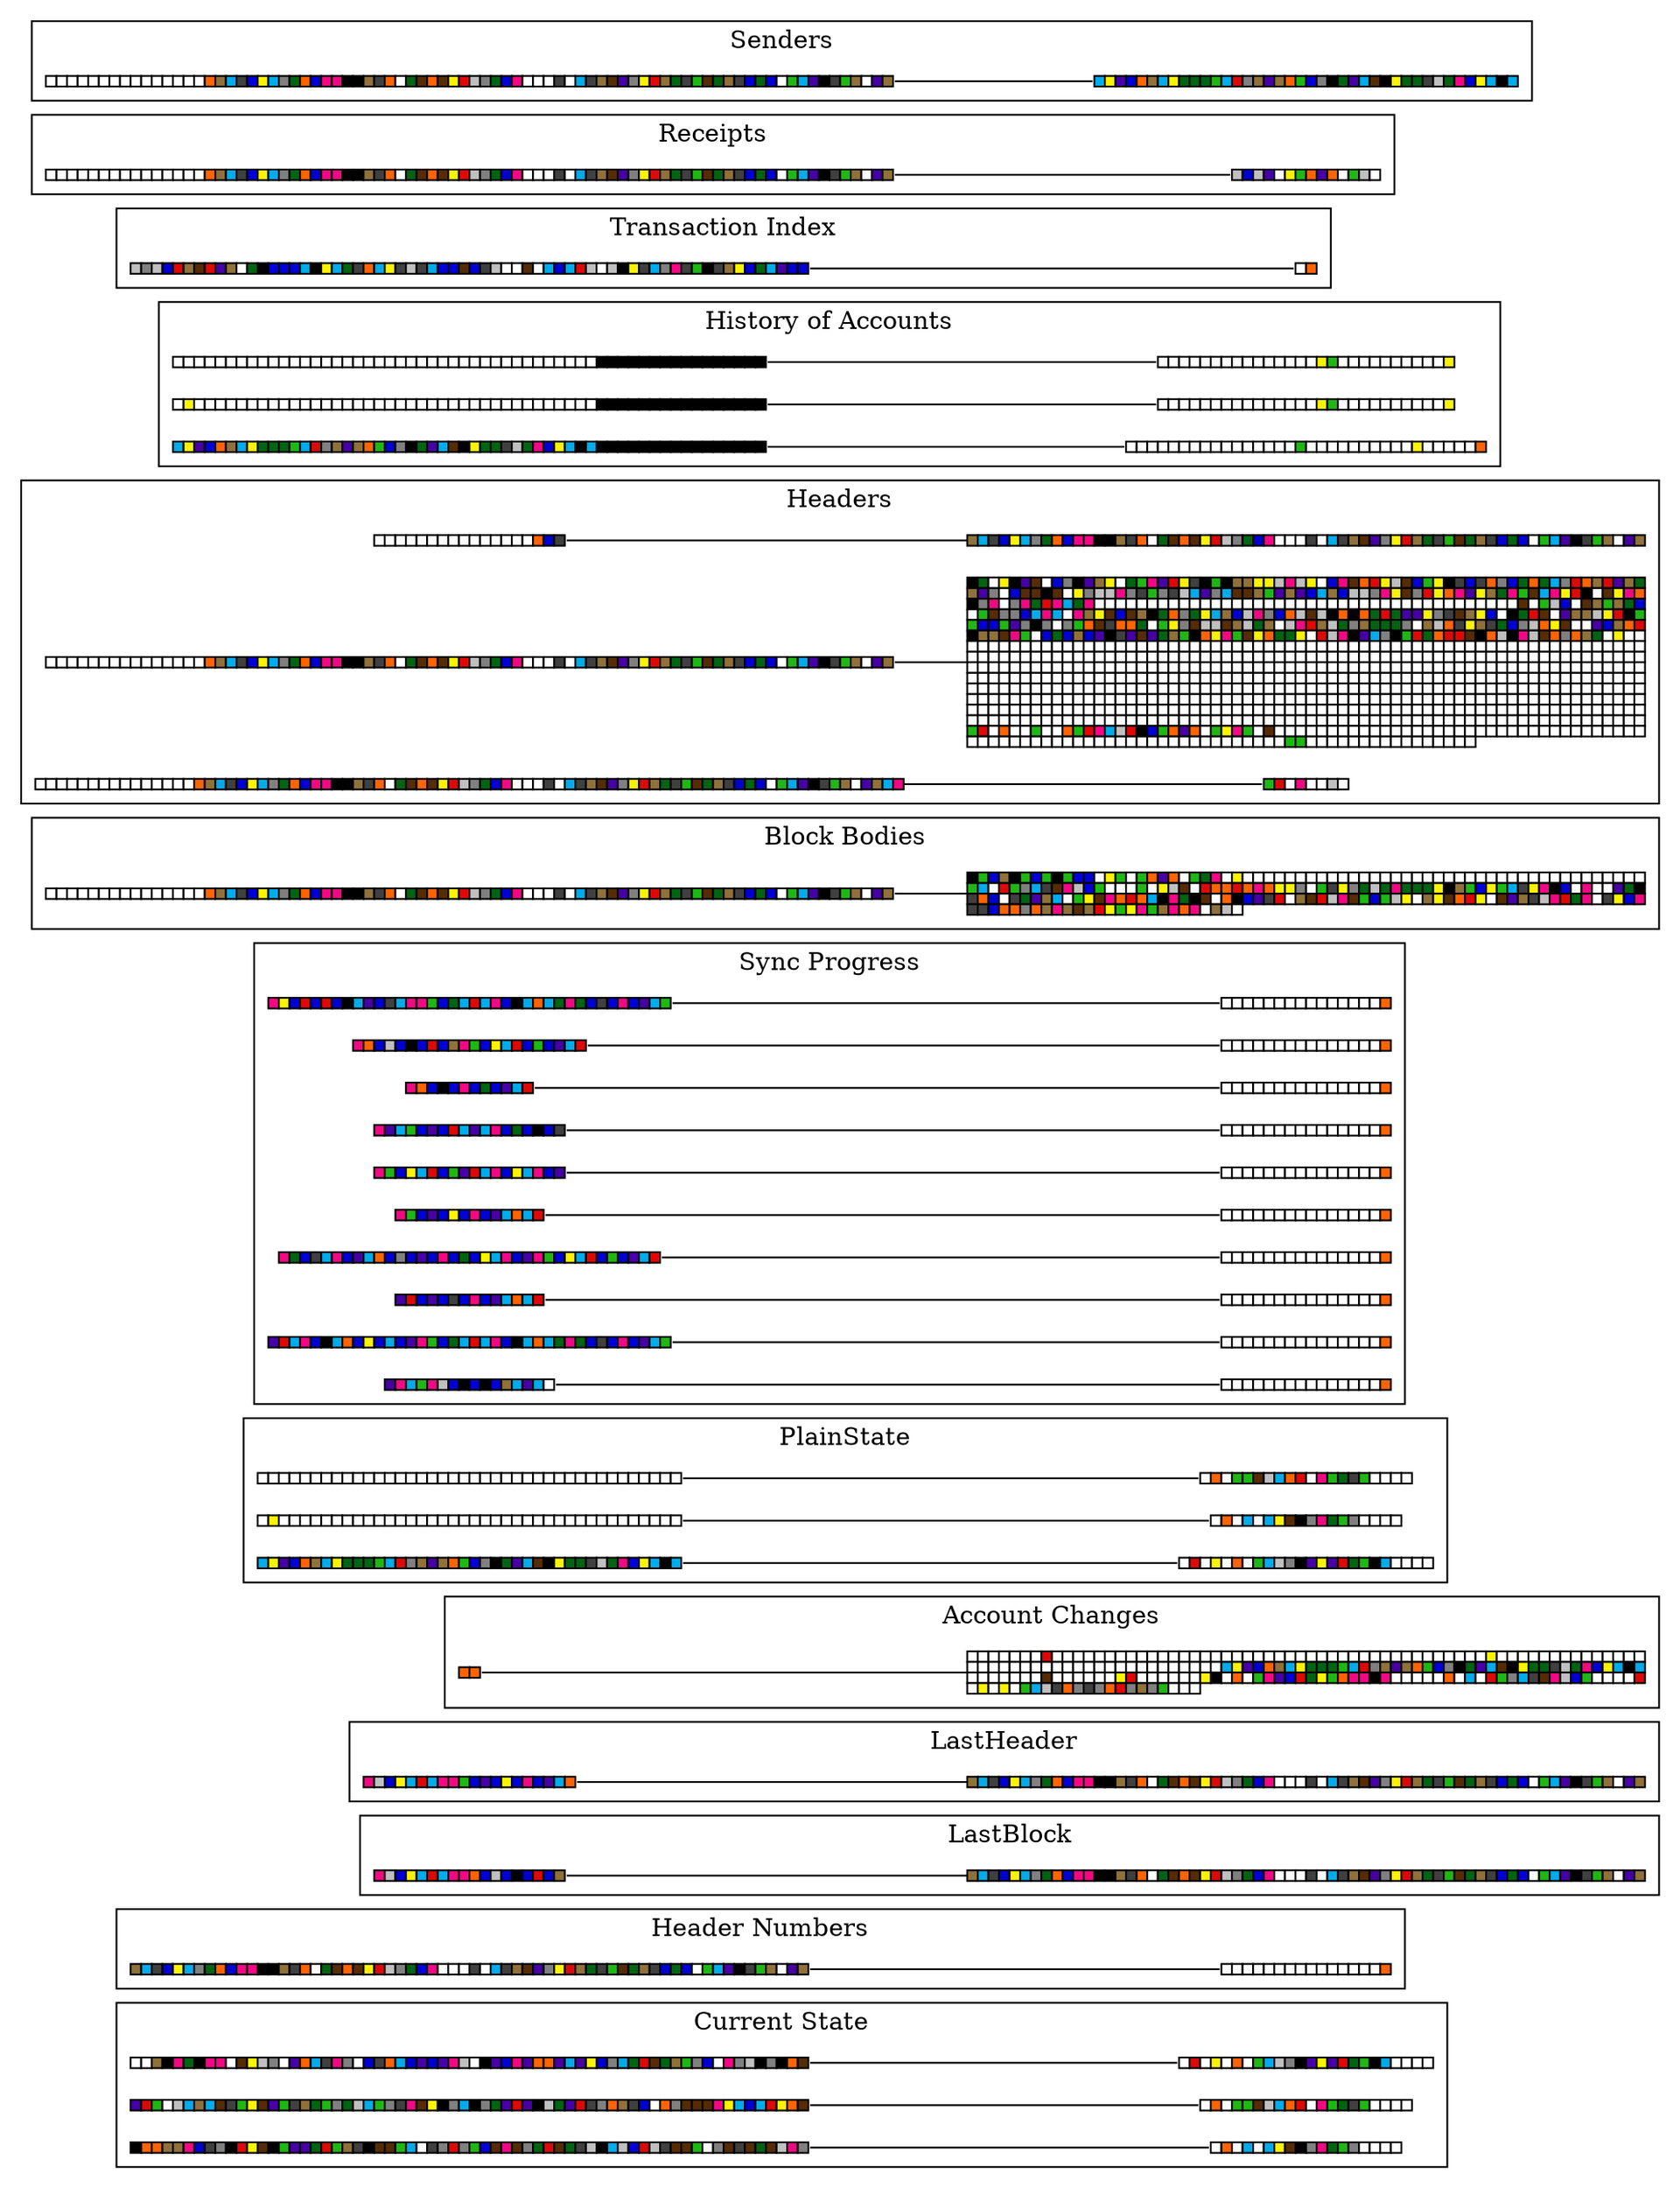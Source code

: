 digraph trie {
		rankdir=LR;
		node [shape=none margin=0 width=0 height=0]
		edge [dir = none headport=w tailport=e]
	
	k_0 [label=<
	<table border="0" color="#000000" cellborder="1" cellspacing="0">
	<tr>		<td bgcolor="#FFFFFF"></td>
				<td bgcolor="#FFFFFF"></td>
				<td bgcolor="#90713A"></td>
				<td bgcolor="#000000"></td>
				<td bgcolor="#F20884"></td>
				<td bgcolor="#006412"></td>
				<td bgcolor="#000000"></td>
				<td bgcolor="#F20884"></td>
				<td bgcolor="#F20884"></td>
				<td bgcolor="#FFFFFF"></td>
				<td bgcolor="#562C05"></td>
				<td bgcolor="#FBF305"></td>
				<td bgcolor="#C0C0C0"></td>
				<td bgcolor="#808080"></td>
				<td bgcolor="#FFFFFF"></td>
				<td bgcolor="#4700A5"></td>
				<td bgcolor="#FF6403"></td>
				<td bgcolor="#02ABEA"></td>
				<td bgcolor="#404040"></td>
				<td bgcolor="#F20884"></td>
				<td bgcolor="#808080"></td>
				<td bgcolor="#FFFFFF"></td>
				<td bgcolor="#0000D3"></td>
				<td bgcolor="#404040"></td>
				<td bgcolor="#FF6403"></td>
				<td bgcolor="#02ABEA"></td>
				<td bgcolor="#0000D3"></td>
				<td bgcolor="#4700A5"></td>
				<td bgcolor="#0000D3"></td>
				<td bgcolor="#4700A5"></td>
				<td bgcolor="#F20884"></td>
				<td bgcolor="#C0C0C0"></td>
				<td bgcolor="#FFFFFF"></td>
				<td bgcolor="#000000"></td>
				<td bgcolor="#4700A5"></td>
				<td bgcolor="#0000D3"></td>
				<td bgcolor="#F20884"></td>
				<td bgcolor="#4700A5"></td>
				<td bgcolor="#FF6403"></td>
				<td bgcolor="#FF6403"></td>
				<td bgcolor="#4700A5"></td>
				<td bgcolor="#02ABEA"></td>
				<td bgcolor="#4700A5"></td>
				<td bgcolor="#FBF305"></td>
				<td bgcolor="#0000D3"></td>
				<td bgcolor="#808080"></td>
				<td bgcolor="#02ABEA"></td>
				<td bgcolor="#006412"></td>
				<td bgcolor="#DD0907"></td>
				<td bgcolor="#562C05"></td>
				<td bgcolor="#006412"></td>
				<td bgcolor="#90713A"></td>
				<td bgcolor="#1FB714"></td>
				<td bgcolor="#808080"></td>
				<td bgcolor="#0000D3"></td>
				<td bgcolor="#FFFFFF"></td>
				<td bgcolor="#F20884"></td>
				<td bgcolor="#808080"></td>
				<td bgcolor="#C0C0C0"></td>
				<td bgcolor="#000000"></td>
				<td bgcolor="#808080"></td>
				<td bgcolor="#000000"></td>
				<td bgcolor="#FF6403"></td>
				<td bgcolor="#562C05"></td>
		
	</tr></table>
	>];
	
	v_0 [label=<
	<table border="0" color="#000000" cellborder="1" cellspacing="0">
	<tr>		<td bgcolor="#FFFFFF"></td>
				<td bgcolor="#DD0907"></td>
				<td bgcolor="#FFFFFF"></td>
				<td bgcolor="#FBF305"></td>
				<td bgcolor="#FFFFFF"></td>
				<td bgcolor="#FF6403"></td>
				<td bgcolor="#FFFFFF"></td>
				<td bgcolor="#1FB714"></td>
				<td bgcolor="#02ABEA"></td>
				<td bgcolor="#C0C0C0"></td>
				<td bgcolor="#808080"></td>
				<td bgcolor="#000000"></td>
				<td bgcolor="#4700A5"></td>
				<td bgcolor="#FBF305"></td>
				<td bgcolor="#4700A5"></td>
				<td bgcolor="#DD0907"></td>
				<td bgcolor="#006412"></td>
				<td bgcolor="#1FB714"></td>
				<td bgcolor="#000000"></td>
				<td bgcolor="#02ABEA"></td>
				<td bgcolor="#FFFFFF"></td>
				<td bgcolor="#FFFFFF"></td>
				<td bgcolor="#FFFFFF"></td>
				<td bgcolor="#FFFFFF"></td>
		
	</tr></table>
	>];
	k_0 -> v_0;

	k_1 [label=<
	<table border="0" color="#000000" cellborder="1" cellspacing="0">
	<tr>		<td bgcolor="#4700A5"></td>
				<td bgcolor="#DD0907"></td>
				<td bgcolor="#1FB714"></td>
				<td bgcolor="#FFFFFF"></td>
				<td bgcolor="#C0C0C0"></td>
				<td bgcolor="#02ABEA"></td>
				<td bgcolor="#90713A"></td>
				<td bgcolor="#02ABEA"></td>
				<td bgcolor="#562C05"></td>
				<td bgcolor="#404040"></td>
				<td bgcolor="#1FB714"></td>
				<td bgcolor="#FBF305"></td>
				<td bgcolor="#562C05"></td>
				<td bgcolor="#4700A5"></td>
				<td bgcolor="#1FB714"></td>
				<td bgcolor="#404040"></td>
				<td bgcolor="#90713A"></td>
				<td bgcolor="#006412"></td>
				<td bgcolor="#1FB714"></td>
				<td bgcolor="#808080"></td>
				<td bgcolor="#006412"></td>
				<td bgcolor="#C0C0C0"></td>
				<td bgcolor="#02ABEA"></td>
				<td bgcolor="#1FB714"></td>
				<td bgcolor="#808080"></td>
				<td bgcolor="#404040"></td>
				<td bgcolor="#F20884"></td>
				<td bgcolor="#562C05"></td>
				<td bgcolor="#FBF305"></td>
				<td bgcolor="#000000"></td>
				<td bgcolor="#808080"></td>
				<td bgcolor="#02ABEA"></td>
				<td bgcolor="#000000"></td>
				<td bgcolor="#808080"></td>
				<td bgcolor="#006412"></td>
				<td bgcolor="#4700A5"></td>
				<td bgcolor="#DD0907"></td>
				<td bgcolor="#4700A5"></td>
				<td bgcolor="#000000"></td>
				<td bgcolor="#C0C0C0"></td>
				<td bgcolor="#006412"></td>
				<td bgcolor="#4700A5"></td>
				<td bgcolor="#DD0907"></td>
				<td bgcolor="#404040"></td>
				<td bgcolor="#808080"></td>
				<td bgcolor="#FF6403"></td>
				<td bgcolor="#90713A"></td>
				<td bgcolor="#404040"></td>
				<td bgcolor="#0000D3"></td>
				<td bgcolor="#FFFFFF"></td>
				<td bgcolor="#FF6403"></td>
				<td bgcolor="#808080"></td>
				<td bgcolor="#562C05"></td>
				<td bgcolor="#562C05"></td>
				<td bgcolor="#562C05"></td>
				<td bgcolor="#F20884"></td>
				<td bgcolor="#FBF305"></td>
				<td bgcolor="#02ABEA"></td>
				<td bgcolor="#0000D3"></td>
				<td bgcolor="#02ABEA"></td>
				<td bgcolor="#DD0907"></td>
				<td bgcolor="#FBF305"></td>
				<td bgcolor="#FF6403"></td>
				<td bgcolor="#562C05"></td>
		
	</tr></table>
	>];
	
	v_1 [label=<
	<table border="0" color="#000000" cellborder="1" cellspacing="0">
	<tr>		<td bgcolor="#FFFFFF"></td>
				<td bgcolor="#FF6403"></td>
				<td bgcolor="#FFFFFF"></td>
				<td bgcolor="#1FB714"></td>
				<td bgcolor="#1FB714"></td>
				<td bgcolor="#562C05"></td>
				<td bgcolor="#C0C0C0"></td>
				<td bgcolor="#02ABEA"></td>
				<td bgcolor="#FF6403"></td>
				<td bgcolor="#DD0907"></td>
				<td bgcolor="#FFFFFF"></td>
				<td bgcolor="#F20884"></td>
				<td bgcolor="#1FB714"></td>
				<td bgcolor="#006412"></td>
				<td bgcolor="#404040"></td>
				<td bgcolor="#1FB714"></td>
				<td bgcolor="#FFFFFF"></td>
				<td bgcolor="#FFFFFF"></td>
				<td bgcolor="#FFFFFF"></td>
				<td bgcolor="#FFFFFF"></td>
		
	</tr></table>
	>];
	k_1 -> v_1;

	k_2 [label=<
	<table border="0" color="#000000" cellborder="1" cellspacing="0">
	<tr>		<td bgcolor="#000000"></td>
				<td bgcolor="#FF6403"></td>
				<td bgcolor="#FF6403"></td>
				<td bgcolor="#90713A"></td>
				<td bgcolor="#90713A"></td>
				<td bgcolor="#F20884"></td>
				<td bgcolor="#0000D3"></td>
				<td bgcolor="#404040"></td>
				<td bgcolor="#808080"></td>
				<td bgcolor="#000000"></td>
				<td bgcolor="#DD0907"></td>
				<td bgcolor="#FBF305"></td>
				<td bgcolor="#562C05"></td>
				<td bgcolor="#000000"></td>
				<td bgcolor="#1FB714"></td>
				<td bgcolor="#4700A5"></td>
				<td bgcolor="#4700A5"></td>
				<td bgcolor="#006412"></td>
				<td bgcolor="#DD0907"></td>
				<td bgcolor="#1FB714"></td>
				<td bgcolor="#90713A"></td>
				<td bgcolor="#404040"></td>
				<td bgcolor="#000000"></td>
				<td bgcolor="#562C05"></td>
				<td bgcolor="#562C05"></td>
				<td bgcolor="#1FB714"></td>
				<td bgcolor="#02ABEA"></td>
				<td bgcolor="#FFFFFF"></td>
				<td bgcolor="#404040"></td>
				<td bgcolor="#808080"></td>
				<td bgcolor="#DD0907"></td>
				<td bgcolor="#808080"></td>
				<td bgcolor="#1FB714"></td>
				<td bgcolor="#0000D3"></td>
				<td bgcolor="#562C05"></td>
				<td bgcolor="#F20884"></td>
				<td bgcolor="#562C05"></td>
				<td bgcolor="#808080"></td>
				<td bgcolor="#006412"></td>
				<td bgcolor="#DD0907"></td>
				<td bgcolor="#562C05"></td>
				<td bgcolor="#006412"></td>
				<td bgcolor="#404040"></td>
				<td bgcolor="#C0C0C0"></td>
				<td bgcolor="#000000"></td>
				<td bgcolor="#02ABEA"></td>
				<td bgcolor="#C0C0C0"></td>
				<td bgcolor="#0000D3"></td>
				<td bgcolor="#DD0907"></td>
				<td bgcolor="#C0C0C0"></td>
				<td bgcolor="#404040"></td>
				<td bgcolor="#562C05"></td>
				<td bgcolor="#562C05"></td>
				<td bgcolor="#1FB714"></td>
				<td bgcolor="#FFFFFF"></td>
				<td bgcolor="#808080"></td>
				<td bgcolor="#562C05"></td>
				<td bgcolor="#404040"></td>
				<td bgcolor="#562C05"></td>
				<td bgcolor="#006412"></td>
				<td bgcolor="#562C05"></td>
				<td bgcolor="#C0C0C0"></td>
				<td bgcolor="#F20884"></td>
				<td bgcolor="#808080"></td>
		
	</tr></table>
	>];
	
	v_2 [label=<
	<table border="0" color="#000000" cellborder="1" cellspacing="0">
	<tr>		<td bgcolor="#FFFFFF"></td>
				<td bgcolor="#FF6403"></td>
				<td bgcolor="#FFFFFF"></td>
				<td bgcolor="#02ABEA"></td>
				<td bgcolor="#FFFFFF"></td>
				<td bgcolor="#02ABEA"></td>
				<td bgcolor="#FBF305"></td>
				<td bgcolor="#562C05"></td>
				<td bgcolor="#000000"></td>
				<td bgcolor="#808080"></td>
				<td bgcolor="#F20884"></td>
				<td bgcolor="#006412"></td>
				<td bgcolor="#1FB714"></td>
				<td bgcolor="#808080"></td>
				<td bgcolor="#FFFFFF"></td>
				<td bgcolor="#FFFFFF"></td>
				<td bgcolor="#FFFFFF"></td>
				<td bgcolor="#FFFFFF"></td>
		
	</tr></table>
	>];
	k_2 -> v_2;

	k_3 [label=<
	<table border="0" color="#000000" cellborder="1" cellspacing="0">
	<tr>		<td bgcolor="#90713A"></td>
				<td bgcolor="#02ABEA"></td>
				<td bgcolor="#404040"></td>
				<td bgcolor="#0000D3"></td>
				<td bgcolor="#FBF305"></td>
				<td bgcolor="#02ABEA"></td>
				<td bgcolor="#808080"></td>
				<td bgcolor="#006412"></td>
				<td bgcolor="#FF6403"></td>
				<td bgcolor="#0000D3"></td>
				<td bgcolor="#F20884"></td>
				<td bgcolor="#F20884"></td>
				<td bgcolor="#000000"></td>
				<td bgcolor="#000000"></td>
				<td bgcolor="#90713A"></td>
				<td bgcolor="#404040"></td>
				<td bgcolor="#FF6403"></td>
				<td bgcolor="#FFFFFF"></td>
				<td bgcolor="#006412"></td>
				<td bgcolor="#562C05"></td>
				<td bgcolor="#FF6403"></td>
				<td bgcolor="#562C05"></td>
				<td bgcolor="#FBF305"></td>
				<td bgcolor="#DD0907"></td>
				<td bgcolor="#C0C0C0"></td>
				<td bgcolor="#808080"></td>
				<td bgcolor="#006412"></td>
				<td bgcolor="#0000D3"></td>
				<td bgcolor="#F20884"></td>
				<td bgcolor="#FFFFFF"></td>
				<td bgcolor="#FFFFFF"></td>
				<td bgcolor="#FFFFFF"></td>
				<td bgcolor="#404040"></td>
				<td bgcolor="#FFFFFF"></td>
				<td bgcolor="#02ABEA"></td>
				<td bgcolor="#404040"></td>
				<td bgcolor="#90713A"></td>
				<td bgcolor="#562C05"></td>
				<td bgcolor="#4700A5"></td>
				<td bgcolor="#808080"></td>
				<td bgcolor="#FBF305"></td>
				<td bgcolor="#DD0907"></td>
				<td bgcolor="#90713A"></td>
				<td bgcolor="#006412"></td>
				<td bgcolor="#404040"></td>
				<td bgcolor="#1FB714"></td>
				<td bgcolor="#562C05"></td>
				<td bgcolor="#006412"></td>
				<td bgcolor="#90713A"></td>
				<td bgcolor="#404040"></td>
				<td bgcolor="#0000D3"></td>
				<td bgcolor="#006412"></td>
				<td bgcolor="#0000D3"></td>
				<td bgcolor="#FFFFFF"></td>
				<td bgcolor="#1FB714"></td>
				<td bgcolor="#02ABEA"></td>
				<td bgcolor="#4700A5"></td>
				<td bgcolor="#000000"></td>
				<td bgcolor="#404040"></td>
				<td bgcolor="#1FB714"></td>
				<td bgcolor="#90713A"></td>
				<td bgcolor="#FFFFFF"></td>
				<td bgcolor="#4700A5"></td>
				<td bgcolor="#90713A"></td>
		
	</tr></table>
	>];
	
	v_3 [label=<
	<table border="0" color="#000000" cellborder="1" cellspacing="0">
	<tr>		<td bgcolor="#FFFFFF"></td>
				<td bgcolor="#FFFFFF"></td>
				<td bgcolor="#FFFFFF"></td>
				<td bgcolor="#FFFFFF"></td>
				<td bgcolor="#FFFFFF"></td>
				<td bgcolor="#FFFFFF"></td>
				<td bgcolor="#FFFFFF"></td>
				<td bgcolor="#FFFFFF"></td>
				<td bgcolor="#FFFFFF"></td>
				<td bgcolor="#FFFFFF"></td>
				<td bgcolor="#FFFFFF"></td>
				<td bgcolor="#FFFFFF"></td>
				<td bgcolor="#FFFFFF"></td>
				<td bgcolor="#FFFFFF"></td>
				<td bgcolor="#FFFFFF"></td>
				<td bgcolor="#FF6403"></td>
		
	</tr></table>
	>];
	k_3 -> v_3;

	k_4 [label=<
	<table border="0" color="#000000" cellborder="1" cellspacing="0">
	<tr>		<td bgcolor="#F20884"></td>
				<td bgcolor="#C0C0C0"></td>
				<td bgcolor="#0000D3"></td>
				<td bgcolor="#FBF305"></td>
				<td bgcolor="#02ABEA"></td>
				<td bgcolor="#DD0907"></td>
				<td bgcolor="#02ABEA"></td>
				<td bgcolor="#F20884"></td>
				<td bgcolor="#F20884"></td>
				<td bgcolor="#FF6403"></td>
				<td bgcolor="#0000D3"></td>
				<td bgcolor="#C0C0C0"></td>
				<td bgcolor="#0000D3"></td>
				<td bgcolor="#000000"></td>
				<td bgcolor="#0000D3"></td>
				<td bgcolor="#DD0907"></td>
				<td bgcolor="#0000D3"></td>
				<td bgcolor="#90713A"></td>
		
	</tr></table>
	>];
	
	v_4 [label=<
	<table border="0" color="#000000" cellborder="1" cellspacing="0">
	<tr>		<td bgcolor="#90713A"></td>
				<td bgcolor="#02ABEA"></td>
				<td bgcolor="#404040"></td>
				<td bgcolor="#0000D3"></td>
				<td bgcolor="#FBF305"></td>
				<td bgcolor="#02ABEA"></td>
				<td bgcolor="#808080"></td>
				<td bgcolor="#006412"></td>
				<td bgcolor="#FF6403"></td>
				<td bgcolor="#0000D3"></td>
				<td bgcolor="#F20884"></td>
				<td bgcolor="#F20884"></td>
				<td bgcolor="#000000"></td>
				<td bgcolor="#000000"></td>
				<td bgcolor="#90713A"></td>
				<td bgcolor="#404040"></td>
				<td bgcolor="#FF6403"></td>
				<td bgcolor="#FFFFFF"></td>
				<td bgcolor="#006412"></td>
				<td bgcolor="#562C05"></td>
				<td bgcolor="#FF6403"></td>
				<td bgcolor="#562C05"></td>
				<td bgcolor="#FBF305"></td>
				<td bgcolor="#DD0907"></td>
				<td bgcolor="#C0C0C0"></td>
				<td bgcolor="#808080"></td>
				<td bgcolor="#006412"></td>
				<td bgcolor="#0000D3"></td>
				<td bgcolor="#F20884"></td>
				<td bgcolor="#FFFFFF"></td>
				<td bgcolor="#FFFFFF"></td>
				<td bgcolor="#FFFFFF"></td>
				<td bgcolor="#404040"></td>
				<td bgcolor="#FFFFFF"></td>
				<td bgcolor="#02ABEA"></td>
				<td bgcolor="#404040"></td>
				<td bgcolor="#90713A"></td>
				<td bgcolor="#562C05"></td>
				<td bgcolor="#4700A5"></td>
				<td bgcolor="#808080"></td>
				<td bgcolor="#FBF305"></td>
				<td bgcolor="#DD0907"></td>
				<td bgcolor="#90713A"></td>
				<td bgcolor="#006412"></td>
				<td bgcolor="#404040"></td>
				<td bgcolor="#1FB714"></td>
				<td bgcolor="#562C05"></td>
				<td bgcolor="#006412"></td>
				<td bgcolor="#90713A"></td>
				<td bgcolor="#404040"></td>
				<td bgcolor="#0000D3"></td>
				<td bgcolor="#006412"></td>
				<td bgcolor="#0000D3"></td>
				<td bgcolor="#FFFFFF"></td>
				<td bgcolor="#1FB714"></td>
				<td bgcolor="#02ABEA"></td>
				<td bgcolor="#4700A5"></td>
				<td bgcolor="#000000"></td>
				<td bgcolor="#404040"></td>
				<td bgcolor="#1FB714"></td>
				<td bgcolor="#90713A"></td>
				<td bgcolor="#FFFFFF"></td>
				<td bgcolor="#4700A5"></td>
				<td bgcolor="#90713A"></td>
		
	</tr></table>
	>];
	k_4 -> v_4;

	k_5 [label=<
	<table border="0" color="#000000" cellborder="1" cellspacing="0">
	<tr>		<td bgcolor="#F20884"></td>
				<td bgcolor="#C0C0C0"></td>
				<td bgcolor="#0000D3"></td>
				<td bgcolor="#FBF305"></td>
				<td bgcolor="#02ABEA"></td>
				<td bgcolor="#DD0907"></td>
				<td bgcolor="#02ABEA"></td>
				<td bgcolor="#F20884"></td>
				<td bgcolor="#F20884"></td>
				<td bgcolor="#1FB714"></td>
				<td bgcolor="#0000D3"></td>
				<td bgcolor="#4700A5"></td>
				<td bgcolor="#0000D3"></td>
				<td bgcolor="#FBF305"></td>
				<td bgcolor="#0000D3"></td>
				<td bgcolor="#F20884"></td>
				<td bgcolor="#0000D3"></td>
				<td bgcolor="#4700A5"></td>
				<td bgcolor="#02ABEA"></td>
				<td bgcolor="#FF6403"></td>
		
	</tr></table>
	>];
	
	v_5 [label=<
	<table border="0" color="#000000" cellborder="1" cellspacing="0">
	<tr>		<td bgcolor="#90713A"></td>
				<td bgcolor="#02ABEA"></td>
				<td bgcolor="#404040"></td>
				<td bgcolor="#0000D3"></td>
				<td bgcolor="#FBF305"></td>
				<td bgcolor="#02ABEA"></td>
				<td bgcolor="#808080"></td>
				<td bgcolor="#006412"></td>
				<td bgcolor="#FF6403"></td>
				<td bgcolor="#0000D3"></td>
				<td bgcolor="#F20884"></td>
				<td bgcolor="#F20884"></td>
				<td bgcolor="#000000"></td>
				<td bgcolor="#000000"></td>
				<td bgcolor="#90713A"></td>
				<td bgcolor="#404040"></td>
				<td bgcolor="#FF6403"></td>
				<td bgcolor="#FFFFFF"></td>
				<td bgcolor="#006412"></td>
				<td bgcolor="#562C05"></td>
				<td bgcolor="#FF6403"></td>
				<td bgcolor="#562C05"></td>
				<td bgcolor="#FBF305"></td>
				<td bgcolor="#DD0907"></td>
				<td bgcolor="#C0C0C0"></td>
				<td bgcolor="#808080"></td>
				<td bgcolor="#006412"></td>
				<td bgcolor="#0000D3"></td>
				<td bgcolor="#F20884"></td>
				<td bgcolor="#FFFFFF"></td>
				<td bgcolor="#FFFFFF"></td>
				<td bgcolor="#FFFFFF"></td>
				<td bgcolor="#404040"></td>
				<td bgcolor="#FFFFFF"></td>
				<td bgcolor="#02ABEA"></td>
				<td bgcolor="#404040"></td>
				<td bgcolor="#90713A"></td>
				<td bgcolor="#562C05"></td>
				<td bgcolor="#4700A5"></td>
				<td bgcolor="#808080"></td>
				<td bgcolor="#FBF305"></td>
				<td bgcolor="#DD0907"></td>
				<td bgcolor="#90713A"></td>
				<td bgcolor="#006412"></td>
				<td bgcolor="#404040"></td>
				<td bgcolor="#1FB714"></td>
				<td bgcolor="#562C05"></td>
				<td bgcolor="#006412"></td>
				<td bgcolor="#90713A"></td>
				<td bgcolor="#404040"></td>
				<td bgcolor="#0000D3"></td>
				<td bgcolor="#006412"></td>
				<td bgcolor="#0000D3"></td>
				<td bgcolor="#FFFFFF"></td>
				<td bgcolor="#1FB714"></td>
				<td bgcolor="#02ABEA"></td>
				<td bgcolor="#4700A5"></td>
				<td bgcolor="#000000"></td>
				<td bgcolor="#404040"></td>
				<td bgcolor="#1FB714"></td>
				<td bgcolor="#90713A"></td>
				<td bgcolor="#FFFFFF"></td>
				<td bgcolor="#4700A5"></td>
				<td bgcolor="#90713A"></td>
		
	</tr></table>
	>];
	k_5 -> v_5;

	k_6 [label=<
	<table border="0" color="#000000" cellborder="1" cellspacing="0">
	<tr>		<td bgcolor="#FF6403"></td>
				<td bgcolor="#FF6403"></td>
		
	</tr></table>
	>];
	
	v_6 [label=<
	<table border="0" color="#000000" cellborder="1" cellspacing="0">
			<tr><td bgcolor="#FFFFFF"></td><td bgcolor="#FFFFFF"></td><td bgcolor="#FFFFFF"></td><td bgcolor="#FFFFFF"></td><td bgcolor="#FFFFFF"></td><td bgcolor="#FFFFFF"></td><td bgcolor="#FFFFFF"></td><td bgcolor="#DD0907"></td><td bgcolor="#FFFFFF"></td><td bgcolor="#FFFFFF"></td><td bgcolor="#FFFFFF"></td><td bgcolor="#FFFFFF"></td><td bgcolor="#FFFFFF"></td><td bgcolor="#FFFFFF"></td><td bgcolor="#FFFFFF"></td><td bgcolor="#FFFFFF"></td><td bgcolor="#FFFFFF"></td><td bgcolor="#FFFFFF"></td><td bgcolor="#FFFFFF"></td><td bgcolor="#FFFFFF"></td><td bgcolor="#FFFFFF"></td><td bgcolor="#FFFFFF"></td><td bgcolor="#FFFFFF"></td><td bgcolor="#FFFFFF"></td><td bgcolor="#FFFFFF"></td><td bgcolor="#FFFFFF"></td><td bgcolor="#FFFFFF"></td><td bgcolor="#FFFFFF"></td><td bgcolor="#FFFFFF"></td><td bgcolor="#FFFFFF"></td><td bgcolor="#FFFFFF"></td><td bgcolor="#FFFFFF"></td><td bgcolor="#FFFFFF"></td><td bgcolor="#FFFFFF"></td><td bgcolor="#FFFFFF"></td><td bgcolor="#FFFFFF"></td><td bgcolor="#FFFFFF"></td><td bgcolor="#FFFFFF"></td><td bgcolor="#FFFFFF"></td><td bgcolor="#FFFFFF"></td><td bgcolor="#FFFFFF"></td><td bgcolor="#FFFFFF"></td><td bgcolor="#FFFFFF"></td><td bgcolor="#FFFFFF"></td><td bgcolor="#FFFFFF"></td><td bgcolor="#FFFFFF"></td><td bgcolor="#FFFFFF"></td><td bgcolor="#FFFFFF"></td><td bgcolor="#FFFFFF"></td><td bgcolor="#FBF305"></td><td bgcolor="#FFFFFF"></td><td bgcolor="#FFFFFF"></td><td bgcolor="#FFFFFF"></td><td bgcolor="#FFFFFF"></td><td bgcolor="#FFFFFF"></td><td bgcolor="#FFFFFF"></td><td bgcolor="#FFFFFF"></td><td bgcolor="#FFFFFF"></td><td bgcolor="#FFFFFF"></td><td bgcolor="#FFFFFF"></td><td bgcolor="#FFFFFF"></td><td bgcolor="#FFFFFF"></td><td bgcolor="#FFFFFF"></td><td bgcolor="#FFFFFF"></td></tr>
				<tr><td bgcolor="#FFFFFF"></td><td bgcolor="#FFFFFF"></td><td bgcolor="#FFFFFF"></td><td bgcolor="#FFFFFF"></td><td bgcolor="#FFFFFF"></td><td bgcolor="#FFFFFF"></td><td bgcolor="#FFFFFF"></td><td bgcolor="#FFFFFF"></td><td bgcolor="#FFFFFF"></td><td bgcolor="#FFFFFF"></td><td bgcolor="#FFFFFF"></td><td bgcolor="#FFFFFF"></td><td bgcolor="#FFFFFF"></td><td bgcolor="#FFFFFF"></td><td bgcolor="#FFFFFF"></td><td bgcolor="#FFFFFF"></td><td bgcolor="#FFFFFF"></td><td bgcolor="#FFFFFF"></td><td bgcolor="#FFFFFF"></td><td bgcolor="#FFFFFF"></td><td bgcolor="#FFFFFF"></td><td bgcolor="#FFFFFF"></td><td bgcolor="#FFFFFF"></td><td bgcolor="#FFFFFF"></td><td bgcolor="#02ABEA"></td><td bgcolor="#FBF305"></td><td bgcolor="#4700A5"></td><td bgcolor="#0000D3"></td><td bgcolor="#FF6403"></td><td bgcolor="#90713A"></td><td bgcolor="#02ABEA"></td><td bgcolor="#FBF305"></td><td bgcolor="#006412"></td><td bgcolor="#006412"></td><td bgcolor="#006412"></td><td bgcolor="#1FB714"></td><td bgcolor="#02ABEA"></td><td bgcolor="#DD0907"></td><td bgcolor="#808080"></td><td bgcolor="#90713A"></td><td bgcolor="#4700A5"></td><td bgcolor="#90713A"></td><td bgcolor="#FF6403"></td><td bgcolor="#1FB714"></td><td bgcolor="#0000D3"></td><td bgcolor="#808080"></td><td bgcolor="#000000"></td><td bgcolor="#006412"></td><td bgcolor="#4700A5"></td><td bgcolor="#02ABEA"></td><td bgcolor="#562C05"></td><td bgcolor="#000000"></td><td bgcolor="#FBF305"></td><td bgcolor="#006412"></td><td bgcolor="#006412"></td><td bgcolor="#404040"></td><td bgcolor="#C0C0C0"></td><td bgcolor="#006412"></td><td bgcolor="#F20884"></td><td bgcolor="#0000D3"></td><td bgcolor="#FBF305"></td><td bgcolor="#02ABEA"></td><td bgcolor="#000000"></td><td bgcolor="#02ABEA"></td></tr>
				<tr><td bgcolor="#FFFFFF"></td><td bgcolor="#FFFFFF"></td><td bgcolor="#FFFFFF"></td><td bgcolor="#FFFFFF"></td><td bgcolor="#FFFFFF"></td><td bgcolor="#FFFFFF"></td><td bgcolor="#FFFFFF"></td><td bgcolor="#562C05"></td><td bgcolor="#FFFFFF"></td><td bgcolor="#FFFFFF"></td><td bgcolor="#FFFFFF"></td><td bgcolor="#FFFFFF"></td><td bgcolor="#FFFFFF"></td><td bgcolor="#FFFFFF"></td><td bgcolor="#FBF305"></td><td bgcolor="#DD0907"></td><td bgcolor="#FFFFFF"></td><td bgcolor="#FFFFFF"></td><td bgcolor="#FFFFFF"></td><td bgcolor="#FFFFFF"></td><td bgcolor="#FFFFFF"></td><td bgcolor="#FFFFFF"></td><td bgcolor="#FBF305"></td><td bgcolor="#000000"></td><td bgcolor="#FFFFFF"></td><td bgcolor="#FF6403"></td><td bgcolor="#FFFFFF"></td><td bgcolor="#1FB714"></td><td bgcolor="#F20884"></td><td bgcolor="#4700A5"></td><td bgcolor="#0000D3"></td><td bgcolor="#DD0907"></td><td bgcolor="#006412"></td><td bgcolor="#FBF305"></td><td bgcolor="#1FB714"></td><td bgcolor="#FF6403"></td><td bgcolor="#F20884"></td><td bgcolor="#F20884"></td><td bgcolor="#000000"></td><td bgcolor="#F20884"></td><td bgcolor="#FFFFFF"></td><td bgcolor="#FFFFFF"></td><td bgcolor="#FFFFFF"></td><td bgcolor="#FFFFFF"></td><td bgcolor="#FFFFFF"></td><td bgcolor="#FF6403"></td><td bgcolor="#FFFFFF"></td><td bgcolor="#02ABEA"></td><td bgcolor="#FFFFFF"></td><td bgcolor="#DD0907"></td><td bgcolor="#1FB714"></td><td bgcolor="#808080"></td><td bgcolor="#02ABEA"></td><td bgcolor="#404040"></td><td bgcolor="#562C05"></td><td bgcolor="#F20884"></td><td bgcolor="#C0C0C0"></td><td bgcolor="#0000D3"></td><td bgcolor="#1FB714"></td><td bgcolor="#FFFFFF"></td><td bgcolor="#FFFFFF"></td><td bgcolor="#FFFFFF"></td><td bgcolor="#FFFFFF"></td><td bgcolor="#DD0907"></td></tr>
				<tr><td bgcolor="#FFFFFF"></td><td bgcolor="#FBF305"></td><td bgcolor="#FFFFFF"></td><td bgcolor="#FBF305"></td><td bgcolor="#FFFFFF"></td><td bgcolor="#1FB714"></td><td bgcolor="#02ABEA"></td><td bgcolor="#C0C0C0"></td><td bgcolor="#404040"></td><td bgcolor="#FF6403"></td><td bgcolor="#808080"></td><td bgcolor="#404040"></td><td bgcolor="#808080"></td><td bgcolor="#FF6403"></td><td bgcolor="#DD0907"></td><td bgcolor="#808080"></td><td bgcolor="#90713A"></td><td bgcolor="#808080"></td><td bgcolor="#1FB714"></td><td bgcolor="#FFFFFF"></td><td bgcolor="#FFFFFF"></td><td bgcolor="#FFFFFF"></td><td colspan="42" border="0"></td></tr>
		
	</table>
	>];
	k_6 -> v_6;

	k_7 [label=<
	<table border="0" color="#000000" cellborder="1" cellspacing="0">
	<tr>		<td bgcolor="#FFFFFF"></td>
				<td bgcolor="#FFFFFF"></td>
				<td bgcolor="#FFFFFF"></td>
				<td bgcolor="#FFFFFF"></td>
				<td bgcolor="#FFFFFF"></td>
				<td bgcolor="#FFFFFF"></td>
				<td bgcolor="#FFFFFF"></td>
				<td bgcolor="#FFFFFF"></td>
				<td bgcolor="#FFFFFF"></td>
				<td bgcolor="#FFFFFF"></td>
				<td bgcolor="#FFFFFF"></td>
				<td bgcolor="#FFFFFF"></td>
				<td bgcolor="#FFFFFF"></td>
				<td bgcolor="#FFFFFF"></td>
				<td bgcolor="#FFFFFF"></td>
				<td bgcolor="#FFFFFF"></td>
				<td bgcolor="#FFFFFF"></td>
				<td bgcolor="#FFFFFF"></td>
				<td bgcolor="#FFFFFF"></td>
				<td bgcolor="#FFFFFF"></td>
				<td bgcolor="#FFFFFF"></td>
				<td bgcolor="#FFFFFF"></td>
				<td bgcolor="#FFFFFF"></td>
				<td bgcolor="#FFFFFF"></td>
				<td bgcolor="#FFFFFF"></td>
				<td bgcolor="#FFFFFF"></td>
				<td bgcolor="#FFFFFF"></td>
				<td bgcolor="#FFFFFF"></td>
				<td bgcolor="#FFFFFF"></td>
				<td bgcolor="#FFFFFF"></td>
				<td bgcolor="#FFFFFF"></td>
				<td bgcolor="#FFFFFF"></td>
				<td bgcolor="#FFFFFF"></td>
				<td bgcolor="#FFFFFF"></td>
				<td bgcolor="#FFFFFF"></td>
				<td bgcolor="#FFFFFF"></td>
				<td bgcolor="#FFFFFF"></td>
				<td bgcolor="#FFFFFF"></td>
				<td bgcolor="#FFFFFF"></td>
				<td bgcolor="#FFFFFF"></td>
		
	</tr></table>
	>];
	
	v_7 [label=<
	<table border="0" color="#000000" cellborder="1" cellspacing="0">
	<tr>		<td bgcolor="#FFFFFF"></td>
				<td bgcolor="#FF6403"></td>
				<td bgcolor="#FFFFFF"></td>
				<td bgcolor="#1FB714"></td>
				<td bgcolor="#1FB714"></td>
				<td bgcolor="#562C05"></td>
				<td bgcolor="#C0C0C0"></td>
				<td bgcolor="#02ABEA"></td>
				<td bgcolor="#FF6403"></td>
				<td bgcolor="#DD0907"></td>
				<td bgcolor="#FFFFFF"></td>
				<td bgcolor="#F20884"></td>
				<td bgcolor="#1FB714"></td>
				<td bgcolor="#006412"></td>
				<td bgcolor="#404040"></td>
				<td bgcolor="#1FB714"></td>
				<td bgcolor="#FFFFFF"></td>
				<td bgcolor="#FFFFFF"></td>
				<td bgcolor="#FFFFFF"></td>
				<td bgcolor="#FFFFFF"></td>
		
	</tr></table>
	>];
	k_7 -> v_7;

	k_8 [label=<
	<table border="0" color="#000000" cellborder="1" cellspacing="0">
	<tr>		<td bgcolor="#FFFFFF"></td>
				<td bgcolor="#FBF305"></td>
				<td bgcolor="#FFFFFF"></td>
				<td bgcolor="#FFFFFF"></td>
				<td bgcolor="#FFFFFF"></td>
				<td bgcolor="#FFFFFF"></td>
				<td bgcolor="#FFFFFF"></td>
				<td bgcolor="#FFFFFF"></td>
				<td bgcolor="#FFFFFF"></td>
				<td bgcolor="#FFFFFF"></td>
				<td bgcolor="#FFFFFF"></td>
				<td bgcolor="#FFFFFF"></td>
				<td bgcolor="#FFFFFF"></td>
				<td bgcolor="#FFFFFF"></td>
				<td bgcolor="#FFFFFF"></td>
				<td bgcolor="#FFFFFF"></td>
				<td bgcolor="#FFFFFF"></td>
				<td bgcolor="#FFFFFF"></td>
				<td bgcolor="#FFFFFF"></td>
				<td bgcolor="#FFFFFF"></td>
				<td bgcolor="#FFFFFF"></td>
				<td bgcolor="#FFFFFF"></td>
				<td bgcolor="#FFFFFF"></td>
				<td bgcolor="#FFFFFF"></td>
				<td bgcolor="#FFFFFF"></td>
				<td bgcolor="#FFFFFF"></td>
				<td bgcolor="#FFFFFF"></td>
				<td bgcolor="#FFFFFF"></td>
				<td bgcolor="#FFFFFF"></td>
				<td bgcolor="#FFFFFF"></td>
				<td bgcolor="#FFFFFF"></td>
				<td bgcolor="#FFFFFF"></td>
				<td bgcolor="#FFFFFF"></td>
				<td bgcolor="#FFFFFF"></td>
				<td bgcolor="#FFFFFF"></td>
				<td bgcolor="#FFFFFF"></td>
				<td bgcolor="#FFFFFF"></td>
				<td bgcolor="#FFFFFF"></td>
				<td bgcolor="#FFFFFF"></td>
				<td bgcolor="#FFFFFF"></td>
		
	</tr></table>
	>];
	
	v_8 [label=<
	<table border="0" color="#000000" cellborder="1" cellspacing="0">
	<tr>		<td bgcolor="#FFFFFF"></td>
				<td bgcolor="#FF6403"></td>
				<td bgcolor="#FFFFFF"></td>
				<td bgcolor="#02ABEA"></td>
				<td bgcolor="#FFFFFF"></td>
				<td bgcolor="#02ABEA"></td>
				<td bgcolor="#FBF305"></td>
				<td bgcolor="#562C05"></td>
				<td bgcolor="#000000"></td>
				<td bgcolor="#808080"></td>
				<td bgcolor="#F20884"></td>
				<td bgcolor="#006412"></td>
				<td bgcolor="#1FB714"></td>
				<td bgcolor="#808080"></td>
				<td bgcolor="#FFFFFF"></td>
				<td bgcolor="#FFFFFF"></td>
				<td bgcolor="#FFFFFF"></td>
				<td bgcolor="#FFFFFF"></td>
		
	</tr></table>
	>];
	k_8 -> v_8;

	k_9 [label=<
	<table border="0" color="#000000" cellborder="1" cellspacing="0">
	<tr>		<td bgcolor="#02ABEA"></td>
				<td bgcolor="#FBF305"></td>
				<td bgcolor="#4700A5"></td>
				<td bgcolor="#0000D3"></td>
				<td bgcolor="#FF6403"></td>
				<td bgcolor="#90713A"></td>
				<td bgcolor="#02ABEA"></td>
				<td bgcolor="#FBF305"></td>
				<td bgcolor="#006412"></td>
				<td bgcolor="#006412"></td>
				<td bgcolor="#006412"></td>
				<td bgcolor="#1FB714"></td>
				<td bgcolor="#02ABEA"></td>
				<td bgcolor="#DD0907"></td>
				<td bgcolor="#808080"></td>
				<td bgcolor="#90713A"></td>
				<td bgcolor="#4700A5"></td>
				<td bgcolor="#90713A"></td>
				<td bgcolor="#FF6403"></td>
				<td bgcolor="#1FB714"></td>
				<td bgcolor="#0000D3"></td>
				<td bgcolor="#808080"></td>
				<td bgcolor="#000000"></td>
				<td bgcolor="#006412"></td>
				<td bgcolor="#4700A5"></td>
				<td bgcolor="#02ABEA"></td>
				<td bgcolor="#562C05"></td>
				<td bgcolor="#000000"></td>
				<td bgcolor="#FBF305"></td>
				<td bgcolor="#006412"></td>
				<td bgcolor="#006412"></td>
				<td bgcolor="#404040"></td>
				<td bgcolor="#C0C0C0"></td>
				<td bgcolor="#006412"></td>
				<td bgcolor="#F20884"></td>
				<td bgcolor="#0000D3"></td>
				<td bgcolor="#FBF305"></td>
				<td bgcolor="#02ABEA"></td>
				<td bgcolor="#000000"></td>
				<td bgcolor="#02ABEA"></td>
		
	</tr></table>
	>];
	
	v_9 [label=<
	<table border="0" color="#000000" cellborder="1" cellspacing="0">
	<tr>		<td bgcolor="#FFFFFF"></td>
				<td bgcolor="#DD0907"></td>
				<td bgcolor="#FFFFFF"></td>
				<td bgcolor="#FBF305"></td>
				<td bgcolor="#FFFFFF"></td>
				<td bgcolor="#FF6403"></td>
				<td bgcolor="#FFFFFF"></td>
				<td bgcolor="#1FB714"></td>
				<td bgcolor="#02ABEA"></td>
				<td bgcolor="#C0C0C0"></td>
				<td bgcolor="#808080"></td>
				<td bgcolor="#000000"></td>
				<td bgcolor="#4700A5"></td>
				<td bgcolor="#FBF305"></td>
				<td bgcolor="#4700A5"></td>
				<td bgcolor="#DD0907"></td>
				<td bgcolor="#006412"></td>
				<td bgcolor="#1FB714"></td>
				<td bgcolor="#000000"></td>
				<td bgcolor="#02ABEA"></td>
				<td bgcolor="#FFFFFF"></td>
				<td bgcolor="#FFFFFF"></td>
				<td bgcolor="#FFFFFF"></td>
				<td bgcolor="#FFFFFF"></td>
		
	</tr></table>
	>];
	k_9 -> v_9;

	k_10 [label=<
	<table border="0" color="#000000" cellborder="1" cellspacing="0">
	<tr>		<td bgcolor="#F20884"></td>
				<td bgcolor="#FBF305"></td>
				<td bgcolor="#0000D3"></td>
				<td bgcolor="#DD0907"></td>
				<td bgcolor="#0000D3"></td>
				<td bgcolor="#DD0907"></td>
				<td bgcolor="#0000D3"></td>
				<td bgcolor="#000000"></td>
				<td bgcolor="#02ABEA"></td>
				<td bgcolor="#4700A5"></td>
				<td bgcolor="#0000D3"></td>
				<td bgcolor="#404040"></td>
				<td bgcolor="#02ABEA"></td>
				<td bgcolor="#F20884"></td>
				<td bgcolor="#F20884"></td>
				<td bgcolor="#1FB714"></td>
				<td bgcolor="#0000D3"></td>
				<td bgcolor="#006412"></td>
				<td bgcolor="#02ABEA"></td>
				<td bgcolor="#DD0907"></td>
				<td bgcolor="#02ABEA"></td>
				<td bgcolor="#F20884"></td>
				<td bgcolor="#0000D3"></td>
				<td bgcolor="#000000"></td>
				<td bgcolor="#02ABEA"></td>
				<td bgcolor="#FF6403"></td>
				<td bgcolor="#02ABEA"></td>
				<td bgcolor="#006412"></td>
				<td bgcolor="#F20884"></td>
				<td bgcolor="#006412"></td>
				<td bgcolor="#0000D3"></td>
				<td bgcolor="#404040"></td>
				<td bgcolor="#0000D3"></td>
				<td bgcolor="#F20884"></td>
				<td bgcolor="#0000D3"></td>
				<td bgcolor="#4700A5"></td>
				<td bgcolor="#02ABEA"></td>
				<td bgcolor="#1FB714"></td>
		
	</tr></table>
	>];
	
	v_10 [label=<
	<table border="0" color="#000000" cellborder="1" cellspacing="0">
	<tr>		<td bgcolor="#FFFFFF"></td>
				<td bgcolor="#FFFFFF"></td>
				<td bgcolor="#FFFFFF"></td>
				<td bgcolor="#FFFFFF"></td>
				<td bgcolor="#FFFFFF"></td>
				<td bgcolor="#FFFFFF"></td>
				<td bgcolor="#FFFFFF"></td>
				<td bgcolor="#FFFFFF"></td>
				<td bgcolor="#FFFFFF"></td>
				<td bgcolor="#FFFFFF"></td>
				<td bgcolor="#FFFFFF"></td>
				<td bgcolor="#FFFFFF"></td>
				<td bgcolor="#FFFFFF"></td>
				<td bgcolor="#FFFFFF"></td>
				<td bgcolor="#FFFFFF"></td>
				<td bgcolor="#FF6403"></td>
		
	</tr></table>
	>];
	k_10 -> v_10;

	k_11 [label=<
	<table border="0" color="#000000" cellborder="1" cellspacing="0">
	<tr>		<td bgcolor="#F20884"></td>
				<td bgcolor="#FF6403"></td>
				<td bgcolor="#0000D3"></td>
				<td bgcolor="#C0C0C0"></td>
				<td bgcolor="#0000D3"></td>
				<td bgcolor="#000000"></td>
				<td bgcolor="#0000D3"></td>
				<td bgcolor="#DD0907"></td>
				<td bgcolor="#0000D3"></td>
				<td bgcolor="#90713A"></td>
				<td bgcolor="#F20884"></td>
				<td bgcolor="#1FB714"></td>
				<td bgcolor="#0000D3"></td>
				<td bgcolor="#FBF305"></td>
				<td bgcolor="#02ABEA"></td>
				<td bgcolor="#DD0907"></td>
				<td bgcolor="#0000D3"></td>
				<td bgcolor="#1FB714"></td>
				<td bgcolor="#0000D3"></td>
				<td bgcolor="#4700A5"></td>
				<td bgcolor="#02ABEA"></td>
				<td bgcolor="#DD0907"></td>
		
	</tr></table>
	>];
	
	v_11 [label=<
	<table border="0" color="#000000" cellborder="1" cellspacing="0">
	<tr>		<td bgcolor="#FFFFFF"></td>
				<td bgcolor="#FFFFFF"></td>
				<td bgcolor="#FFFFFF"></td>
				<td bgcolor="#FFFFFF"></td>
				<td bgcolor="#FFFFFF"></td>
				<td bgcolor="#FFFFFF"></td>
				<td bgcolor="#FFFFFF"></td>
				<td bgcolor="#FFFFFF"></td>
				<td bgcolor="#FFFFFF"></td>
				<td bgcolor="#FFFFFF"></td>
				<td bgcolor="#FFFFFF"></td>
				<td bgcolor="#FFFFFF"></td>
				<td bgcolor="#FFFFFF"></td>
				<td bgcolor="#FFFFFF"></td>
				<td bgcolor="#FFFFFF"></td>
				<td bgcolor="#FF6403"></td>
		
	</tr></table>
	>];
	k_11 -> v_11;

	k_12 [label=<
	<table border="0" color="#000000" cellborder="1" cellspacing="0">
	<tr>		<td bgcolor="#F20884"></td>
				<td bgcolor="#FF6403"></td>
				<td bgcolor="#0000D3"></td>
				<td bgcolor="#000000"></td>
				<td bgcolor="#0000D3"></td>
				<td bgcolor="#F20884"></td>
				<td bgcolor="#0000D3"></td>
				<td bgcolor="#006412"></td>
				<td bgcolor="#0000D3"></td>
				<td bgcolor="#4700A5"></td>
				<td bgcolor="#02ABEA"></td>
				<td bgcolor="#DD0907"></td>
		
	</tr></table>
	>];
	
	v_12 [label=<
	<table border="0" color="#000000" cellborder="1" cellspacing="0">
	<tr>		<td bgcolor="#FFFFFF"></td>
				<td bgcolor="#FFFFFF"></td>
				<td bgcolor="#FFFFFF"></td>
				<td bgcolor="#FFFFFF"></td>
				<td bgcolor="#FFFFFF"></td>
				<td bgcolor="#FFFFFF"></td>
				<td bgcolor="#FFFFFF"></td>
				<td bgcolor="#FFFFFF"></td>
				<td bgcolor="#FFFFFF"></td>
				<td bgcolor="#FFFFFF"></td>
				<td bgcolor="#FFFFFF"></td>
				<td bgcolor="#FFFFFF"></td>
				<td bgcolor="#FFFFFF"></td>
				<td bgcolor="#FFFFFF"></td>
				<td bgcolor="#FFFFFF"></td>
				<td bgcolor="#FF6403"></td>
		
	</tr></table>
	>];
	k_12 -> v_12;

	k_13 [label=<
	<table border="0" color="#000000" cellborder="1" cellspacing="0">
	<tr>		<td bgcolor="#F20884"></td>
				<td bgcolor="#4700A5"></td>
				<td bgcolor="#02ABEA"></td>
				<td bgcolor="#1FB714"></td>
				<td bgcolor="#0000D3"></td>
				<td bgcolor="#4700A5"></td>
				<td bgcolor="#0000D3"></td>
				<td bgcolor="#DD0907"></td>
				<td bgcolor="#02ABEA"></td>
				<td bgcolor="#4700A5"></td>
				<td bgcolor="#02ABEA"></td>
				<td bgcolor="#F20884"></td>
				<td bgcolor="#0000D3"></td>
				<td bgcolor="#006412"></td>
				<td bgcolor="#0000D3"></td>
				<td bgcolor="#000000"></td>
				<td bgcolor="#0000D3"></td>
				<td bgcolor="#404040"></td>
		
	</tr></table>
	>];
	
	v_13 [label=<
	<table border="0" color="#000000" cellborder="1" cellspacing="0">
	<tr>		<td bgcolor="#FFFFFF"></td>
				<td bgcolor="#FFFFFF"></td>
				<td bgcolor="#FFFFFF"></td>
				<td bgcolor="#FFFFFF"></td>
				<td bgcolor="#FFFFFF"></td>
				<td bgcolor="#FFFFFF"></td>
				<td bgcolor="#FFFFFF"></td>
				<td bgcolor="#FFFFFF"></td>
				<td bgcolor="#FFFFFF"></td>
				<td bgcolor="#FFFFFF"></td>
				<td bgcolor="#FFFFFF"></td>
				<td bgcolor="#FFFFFF"></td>
				<td bgcolor="#FFFFFF"></td>
				<td bgcolor="#FFFFFF"></td>
				<td bgcolor="#FFFFFF"></td>
				<td bgcolor="#FF6403"></td>
		
	</tr></table>
	>];
	k_13 -> v_13;

	k_14 [label=<
	<table border="0" color="#000000" cellborder="1" cellspacing="0">
	<tr>		<td bgcolor="#F20884"></td>
				<td bgcolor="#1FB714"></td>
				<td bgcolor="#0000D3"></td>
				<td bgcolor="#FBF305"></td>
				<td bgcolor="#02ABEA"></td>
				<td bgcolor="#DD0907"></td>
				<td bgcolor="#0000D3"></td>
				<td bgcolor="#1FB714"></td>
				<td bgcolor="#4700A5"></td>
				<td bgcolor="#DD0907"></td>
				<td bgcolor="#02ABEA"></td>
				<td bgcolor="#F20884"></td>
				<td bgcolor="#0000D3"></td>
				<td bgcolor="#FBF305"></td>
				<td bgcolor="#02ABEA"></td>
				<td bgcolor="#F20884"></td>
				<td bgcolor="#0000D3"></td>
				<td bgcolor="#4700A5"></td>
		
	</tr></table>
	>];
	
	v_14 [label=<
	<table border="0" color="#000000" cellborder="1" cellspacing="0">
	<tr>		<td bgcolor="#FFFFFF"></td>
				<td bgcolor="#FFFFFF"></td>
				<td bgcolor="#FFFFFF"></td>
				<td bgcolor="#FFFFFF"></td>
				<td bgcolor="#FFFFFF"></td>
				<td bgcolor="#FFFFFF"></td>
				<td bgcolor="#FFFFFF"></td>
				<td bgcolor="#FFFFFF"></td>
				<td bgcolor="#FFFFFF"></td>
				<td bgcolor="#FFFFFF"></td>
				<td bgcolor="#FFFFFF"></td>
				<td bgcolor="#FFFFFF"></td>
				<td bgcolor="#FFFFFF"></td>
				<td bgcolor="#FFFFFF"></td>
				<td bgcolor="#FFFFFF"></td>
				<td bgcolor="#FF6403"></td>
		
	</tr></table>
	>];
	k_14 -> v_14;

	k_15 [label=<
	<table border="0" color="#000000" cellborder="1" cellspacing="0">
	<tr>		<td bgcolor="#F20884"></td>
				<td bgcolor="#1FB714"></td>
				<td bgcolor="#0000D3"></td>
				<td bgcolor="#4700A5"></td>
				<td bgcolor="#0000D3"></td>
				<td bgcolor="#FBF305"></td>
				<td bgcolor="#0000D3"></td>
				<td bgcolor="#F20884"></td>
				<td bgcolor="#0000D3"></td>
				<td bgcolor="#4700A5"></td>
				<td bgcolor="#02ABEA"></td>
				<td bgcolor="#FF6403"></td>
				<td bgcolor="#02ABEA"></td>
				<td bgcolor="#DD0907"></td>
		
	</tr></table>
	>];
	
	v_15 [label=<
	<table border="0" color="#000000" cellborder="1" cellspacing="0">
	<tr>		<td bgcolor="#FFFFFF"></td>
				<td bgcolor="#FFFFFF"></td>
				<td bgcolor="#FFFFFF"></td>
				<td bgcolor="#FFFFFF"></td>
				<td bgcolor="#FFFFFF"></td>
				<td bgcolor="#FFFFFF"></td>
				<td bgcolor="#FFFFFF"></td>
				<td bgcolor="#FFFFFF"></td>
				<td bgcolor="#FFFFFF"></td>
				<td bgcolor="#FFFFFF"></td>
				<td bgcolor="#FFFFFF"></td>
				<td bgcolor="#FFFFFF"></td>
				<td bgcolor="#FFFFFF"></td>
				<td bgcolor="#FFFFFF"></td>
				<td bgcolor="#FFFFFF"></td>
				<td bgcolor="#FF6403"></td>
		
	</tr></table>
	>];
	k_15 -> v_15;

	k_16 [label=<
	<table border="0" color="#000000" cellborder="1" cellspacing="0">
	<tr>		<td bgcolor="#F20884"></td>
				<td bgcolor="#006412"></td>
				<td bgcolor="#0000D3"></td>
				<td bgcolor="#404040"></td>
				<td bgcolor="#02ABEA"></td>
				<td bgcolor="#F20884"></td>
				<td bgcolor="#0000D3"></td>
				<td bgcolor="#4700A5"></td>
				<td bgcolor="#02ABEA"></td>
				<td bgcolor="#FF6403"></td>
				<td bgcolor="#0000D3"></td>
				<td bgcolor="#808080"></td>
				<td bgcolor="#0000D3"></td>
				<td bgcolor="#4700A5"></td>
				<td bgcolor="#0000D3"></td>
				<td bgcolor="#F20884"></td>
				<td bgcolor="#0000D3"></td>
				<td bgcolor="#006412"></td>
				<td bgcolor="#0000D3"></td>
				<td bgcolor="#FBF305"></td>
				<td bgcolor="#02ABEA"></td>
				<td bgcolor="#F20884"></td>
				<td bgcolor="#0000D3"></td>
				<td bgcolor="#4700A5"></td>
				<td bgcolor="#F20884"></td>
				<td bgcolor="#1FB714"></td>
				<td bgcolor="#0000D3"></td>
				<td bgcolor="#FBF305"></td>
				<td bgcolor="#02ABEA"></td>
				<td bgcolor="#DD0907"></td>
				<td bgcolor="#0000D3"></td>
				<td bgcolor="#1FB714"></td>
				<td bgcolor="#0000D3"></td>
				<td bgcolor="#4700A5"></td>
				<td bgcolor="#02ABEA"></td>
				<td bgcolor="#DD0907"></td>
		
	</tr></table>
	>];
	
	v_16 [label=<
	<table border="0" color="#000000" cellborder="1" cellspacing="0">
	<tr>		<td bgcolor="#FFFFFF"></td>
				<td bgcolor="#FFFFFF"></td>
				<td bgcolor="#FFFFFF"></td>
				<td bgcolor="#FFFFFF"></td>
				<td bgcolor="#FFFFFF"></td>
				<td bgcolor="#FFFFFF"></td>
				<td bgcolor="#FFFFFF"></td>
				<td bgcolor="#FFFFFF"></td>
				<td bgcolor="#FFFFFF"></td>
				<td bgcolor="#FFFFFF"></td>
				<td bgcolor="#FFFFFF"></td>
				<td bgcolor="#FFFFFF"></td>
				<td bgcolor="#FFFFFF"></td>
				<td bgcolor="#FFFFFF"></td>
				<td bgcolor="#FFFFFF"></td>
				<td bgcolor="#FF6403"></td>
		
	</tr></table>
	>];
	k_16 -> v_16;

	k_17 [label=<
	<table border="0" color="#000000" cellborder="1" cellspacing="0">
	<tr>		<td bgcolor="#4700A5"></td>
				<td bgcolor="#DD0907"></td>
				<td bgcolor="#0000D3"></td>
				<td bgcolor="#4700A5"></td>
				<td bgcolor="#0000D3"></td>
				<td bgcolor="#404040"></td>
				<td bgcolor="#0000D3"></td>
				<td bgcolor="#F20884"></td>
				<td bgcolor="#0000D3"></td>
				<td bgcolor="#4700A5"></td>
				<td bgcolor="#02ABEA"></td>
				<td bgcolor="#FF6403"></td>
				<td bgcolor="#02ABEA"></td>
				<td bgcolor="#DD0907"></td>
		
	</tr></table>
	>];
	
	v_17 [label=<
	<table border="0" color="#000000" cellborder="1" cellspacing="0">
	<tr>		<td bgcolor="#FFFFFF"></td>
				<td bgcolor="#FFFFFF"></td>
				<td bgcolor="#FFFFFF"></td>
				<td bgcolor="#FFFFFF"></td>
				<td bgcolor="#FFFFFF"></td>
				<td bgcolor="#FFFFFF"></td>
				<td bgcolor="#FFFFFF"></td>
				<td bgcolor="#FFFFFF"></td>
				<td bgcolor="#FFFFFF"></td>
				<td bgcolor="#FFFFFF"></td>
				<td bgcolor="#FFFFFF"></td>
				<td bgcolor="#FFFFFF"></td>
				<td bgcolor="#FFFFFF"></td>
				<td bgcolor="#FFFFFF"></td>
				<td bgcolor="#FFFFFF"></td>
				<td bgcolor="#FF6403"></td>
		
	</tr></table>
	>];
	k_17 -> v_17;

	k_18 [label=<
	<table border="0" color="#000000" cellborder="1" cellspacing="0">
	<tr>		<td bgcolor="#4700A5"></td>
				<td bgcolor="#DD0907"></td>
				<td bgcolor="#02ABEA"></td>
				<td bgcolor="#F20884"></td>
				<td bgcolor="#0000D3"></td>
				<td bgcolor="#000000"></td>
				<td bgcolor="#02ABEA"></td>
				<td bgcolor="#FF6403"></td>
				<td bgcolor="#0000D3"></td>
				<td bgcolor="#FBF305"></td>
				<td bgcolor="#0000D3"></td>
				<td bgcolor="#02ABEA"></td>
				<td bgcolor="#0000D3"></td>
				<td bgcolor="#4700A5"></td>
				<td bgcolor="#F20884"></td>
				<td bgcolor="#1FB714"></td>
				<td bgcolor="#0000D3"></td>
				<td bgcolor="#006412"></td>
				<td bgcolor="#02ABEA"></td>
				<td bgcolor="#DD0907"></td>
				<td bgcolor="#02ABEA"></td>
				<td bgcolor="#F20884"></td>
				<td bgcolor="#0000D3"></td>
				<td bgcolor="#000000"></td>
				<td bgcolor="#02ABEA"></td>
				<td bgcolor="#FF6403"></td>
				<td bgcolor="#02ABEA"></td>
				<td bgcolor="#006412"></td>
				<td bgcolor="#F20884"></td>
				<td bgcolor="#006412"></td>
				<td bgcolor="#0000D3"></td>
				<td bgcolor="#404040"></td>
				<td bgcolor="#0000D3"></td>
				<td bgcolor="#F20884"></td>
				<td bgcolor="#0000D3"></td>
				<td bgcolor="#4700A5"></td>
				<td bgcolor="#02ABEA"></td>
				<td bgcolor="#1FB714"></td>
		
	</tr></table>
	>];
	
	v_18 [label=<
	<table border="0" color="#000000" cellborder="1" cellspacing="0">
	<tr>		<td bgcolor="#FFFFFF"></td>
				<td bgcolor="#FFFFFF"></td>
				<td bgcolor="#FFFFFF"></td>
				<td bgcolor="#FFFFFF"></td>
				<td bgcolor="#FFFFFF"></td>
				<td bgcolor="#FFFFFF"></td>
				<td bgcolor="#FFFFFF"></td>
				<td bgcolor="#FFFFFF"></td>
				<td bgcolor="#FFFFFF"></td>
				<td bgcolor="#FFFFFF"></td>
				<td bgcolor="#FFFFFF"></td>
				<td bgcolor="#FFFFFF"></td>
				<td bgcolor="#FFFFFF"></td>
				<td bgcolor="#FFFFFF"></td>
				<td bgcolor="#FFFFFF"></td>
				<td bgcolor="#FF6403"></td>
		
	</tr></table>
	>];
	k_18 -> v_18;

	k_19 [label=<
	<table border="0" color="#000000" cellborder="1" cellspacing="0">
	<tr>		<td bgcolor="#4700A5"></td>
				<td bgcolor="#F20884"></td>
				<td bgcolor="#02ABEA"></td>
				<td bgcolor="#1FB714"></td>
				<td bgcolor="#F20884"></td>
				<td bgcolor="#C0C0C0"></td>
				<td bgcolor="#0000D3"></td>
				<td bgcolor="#000000"></td>
				<td bgcolor="#0000D3"></td>
				<td bgcolor="#000000"></td>
				<td bgcolor="#0000D3"></td>
				<td bgcolor="#90713A"></td>
				<td bgcolor="#02ABEA"></td>
				<td bgcolor="#4700A5"></td>
				<td bgcolor="#02ABEA"></td>
				<td bgcolor="#FFFFFF"></td>
		
	</tr></table>
	>];
	
	v_19 [label=<
	<table border="0" color="#000000" cellborder="1" cellspacing="0">
	<tr>		<td bgcolor="#FFFFFF"></td>
				<td bgcolor="#FFFFFF"></td>
				<td bgcolor="#FFFFFF"></td>
				<td bgcolor="#FFFFFF"></td>
				<td bgcolor="#FFFFFF"></td>
				<td bgcolor="#FFFFFF"></td>
				<td bgcolor="#FFFFFF"></td>
				<td bgcolor="#FFFFFF"></td>
				<td bgcolor="#FFFFFF"></td>
				<td bgcolor="#FFFFFF"></td>
				<td bgcolor="#FFFFFF"></td>
				<td bgcolor="#FFFFFF"></td>
				<td bgcolor="#FFFFFF"></td>
				<td bgcolor="#FFFFFF"></td>
				<td bgcolor="#FFFFFF"></td>
				<td bgcolor="#FF6403"></td>
		
	</tr></table>
	>];
	k_19 -> v_19;

	k_20 [label=<
	<table border="0" color="#000000" cellborder="1" cellspacing="0">
	<tr>		<td bgcolor="#FFFFFF"></td>
				<td bgcolor="#FFFFFF"></td>
				<td bgcolor="#FFFFFF"></td>
				<td bgcolor="#FFFFFF"></td>
				<td bgcolor="#FFFFFF"></td>
				<td bgcolor="#FFFFFF"></td>
				<td bgcolor="#FFFFFF"></td>
				<td bgcolor="#FFFFFF"></td>
				<td bgcolor="#FFFFFF"></td>
				<td bgcolor="#FFFFFF"></td>
				<td bgcolor="#FFFFFF"></td>
				<td bgcolor="#FFFFFF"></td>
				<td bgcolor="#FFFFFF"></td>
				<td bgcolor="#FFFFFF"></td>
				<td bgcolor="#FFFFFF"></td>
				<td bgcolor="#FF6403"></td>
				<td bgcolor="#90713A"></td>
				<td bgcolor="#02ABEA"></td>
				<td bgcolor="#404040"></td>
				<td bgcolor="#0000D3"></td>
				<td bgcolor="#FBF305"></td>
				<td bgcolor="#02ABEA"></td>
				<td bgcolor="#808080"></td>
				<td bgcolor="#006412"></td>
				<td bgcolor="#FF6403"></td>
				<td bgcolor="#0000D3"></td>
				<td bgcolor="#F20884"></td>
				<td bgcolor="#F20884"></td>
				<td bgcolor="#000000"></td>
				<td bgcolor="#000000"></td>
				<td bgcolor="#90713A"></td>
				<td bgcolor="#404040"></td>
				<td bgcolor="#FF6403"></td>
				<td bgcolor="#FFFFFF"></td>
				<td bgcolor="#006412"></td>
				<td bgcolor="#562C05"></td>
				<td bgcolor="#FF6403"></td>
				<td bgcolor="#562C05"></td>
				<td bgcolor="#FBF305"></td>
				<td bgcolor="#DD0907"></td>
				<td bgcolor="#C0C0C0"></td>
				<td bgcolor="#808080"></td>
				<td bgcolor="#006412"></td>
				<td bgcolor="#0000D3"></td>
				<td bgcolor="#F20884"></td>
				<td bgcolor="#FFFFFF"></td>
				<td bgcolor="#FFFFFF"></td>
				<td bgcolor="#FFFFFF"></td>
				<td bgcolor="#404040"></td>
				<td bgcolor="#FFFFFF"></td>
				<td bgcolor="#02ABEA"></td>
				<td bgcolor="#404040"></td>
				<td bgcolor="#90713A"></td>
				<td bgcolor="#562C05"></td>
				<td bgcolor="#4700A5"></td>
				<td bgcolor="#808080"></td>
				<td bgcolor="#FBF305"></td>
				<td bgcolor="#DD0907"></td>
				<td bgcolor="#90713A"></td>
				<td bgcolor="#006412"></td>
				<td bgcolor="#404040"></td>
				<td bgcolor="#1FB714"></td>
				<td bgcolor="#562C05"></td>
				<td bgcolor="#006412"></td>
				<td bgcolor="#90713A"></td>
				<td bgcolor="#404040"></td>
				<td bgcolor="#0000D3"></td>
				<td bgcolor="#006412"></td>
				<td bgcolor="#0000D3"></td>
				<td bgcolor="#FFFFFF"></td>
				<td bgcolor="#1FB714"></td>
				<td bgcolor="#02ABEA"></td>
				<td bgcolor="#4700A5"></td>
				<td bgcolor="#000000"></td>
				<td bgcolor="#404040"></td>
				<td bgcolor="#1FB714"></td>
				<td bgcolor="#90713A"></td>
				<td bgcolor="#FFFFFF"></td>
				<td bgcolor="#4700A5"></td>
				<td bgcolor="#90713A"></td>
		
	</tr></table>
	>];
	
	v_20 [label=<
	<table border="0" color="#000000" cellborder="1" cellspacing="0">
			<tr><td bgcolor="#000000"></td><td bgcolor="#1FB714"></td><td bgcolor="#0000D3"></td><td bgcolor="#90713A"></td><td bgcolor="#000000"></td><td bgcolor="#1FB714"></td><td bgcolor="#0000D3"></td><td bgcolor="#1FB714"></td><td bgcolor="#000000"></td><td bgcolor="#1FB714"></td><td bgcolor="#0000D3"></td><td bgcolor="#0000D3"></td><td bgcolor="#FFFFFF"></td><td bgcolor="#FBF305"></td><td bgcolor="#1FB714"></td><td bgcolor="#FFFFFF"></td><td bgcolor="#1FB714"></td><td bgcolor="#FF6403"></td><td bgcolor="#4700A5"></td><td bgcolor="#FF6403"></td><td bgcolor="#FFFFFF"></td><td bgcolor="#1FB714"></td><td bgcolor="#006412"></td><td bgcolor="#F20884"></td><td bgcolor="#FFFFFF"></td><td bgcolor="#FBF305"></td><td bgcolor="#FFFFFF"></td><td bgcolor="#FFFFFF"></td><td bgcolor="#FFFFFF"></td><td bgcolor="#FFFFFF"></td><td bgcolor="#FFFFFF"></td><td bgcolor="#FFFFFF"></td><td bgcolor="#FFFFFF"></td><td bgcolor="#FFFFFF"></td><td bgcolor="#FFFFFF"></td><td bgcolor="#FFFFFF"></td><td bgcolor="#FFFFFF"></td><td bgcolor="#FFFFFF"></td><td bgcolor="#FFFFFF"></td><td bgcolor="#FFFFFF"></td><td bgcolor="#FFFFFF"></td><td bgcolor="#FFFFFF"></td><td bgcolor="#FFFFFF"></td><td bgcolor="#FFFFFF"></td><td bgcolor="#FFFFFF"></td><td bgcolor="#FFFFFF"></td><td bgcolor="#FFFFFF"></td><td bgcolor="#FFFFFF"></td><td bgcolor="#FFFFFF"></td><td bgcolor="#FFFFFF"></td><td bgcolor="#FFFFFF"></td><td bgcolor="#FFFFFF"></td><td bgcolor="#FFFFFF"></td><td bgcolor="#FFFFFF"></td><td bgcolor="#FFFFFF"></td><td bgcolor="#FFFFFF"></td><td bgcolor="#FFFFFF"></td><td bgcolor="#FFFFFF"></td><td bgcolor="#FFFFFF"></td><td bgcolor="#FFFFFF"></td><td bgcolor="#FFFFFF"></td><td bgcolor="#FFFFFF"></td><td bgcolor="#FFFFFF"></td><td bgcolor="#FFFFFF"></td></tr>
				<tr><td bgcolor="#1FB714"></td><td bgcolor="#02ABEA"></td><td bgcolor="#FFFFFF"></td><td bgcolor="#DD0907"></td><td bgcolor="#1FB714"></td><td bgcolor="#808080"></td><td bgcolor="#02ABEA"></td><td bgcolor="#404040"></td><td bgcolor="#562C05"></td><td bgcolor="#F20884"></td><td bgcolor="#C0C0C0"></td><td bgcolor="#0000D3"></td><td bgcolor="#1FB714"></td><td bgcolor="#FFFFFF"></td><td bgcolor="#FFFFFF"></td><td bgcolor="#FFFFFF"></td><td bgcolor="#1FB714"></td><td bgcolor="#FFFFFF"></td><td bgcolor="#FBF305"></td><td bgcolor="#C0C0C0"></td><td bgcolor="#562C05"></td><td bgcolor="#FFFFFF"></td><td bgcolor="#DD0907"></td><td bgcolor="#FF6403"></td><td bgcolor="#FF6403"></td><td bgcolor="#DD0907"></td><td bgcolor="#FF6403"></td><td bgcolor="#F20884"></td><td bgcolor="#FF6403"></td><td bgcolor="#FBF305"></td><td bgcolor="#FBF305"></td><td bgcolor="#808080"></td><td bgcolor="#FFFFFF"></td><td bgcolor="#1FB714"></td><td bgcolor="#404040"></td><td bgcolor="#FBF305"></td><td bgcolor="#808080"></td><td bgcolor="#006412"></td><td bgcolor="#C0C0C0"></td><td bgcolor="#006412"></td><td bgcolor="#F20884"></td><td bgcolor="#006412"></td><td bgcolor="#006412"></td><td bgcolor="#006412"></td><td bgcolor="#FBF305"></td><td bgcolor="#000000"></td><td bgcolor="#90713A"></td><td bgcolor="#1FB714"></td><td bgcolor="#0000D3"></td><td bgcolor="#FBF305"></td><td bgcolor="#1FB714"></td><td bgcolor="#02ABEA"></td><td bgcolor="#404040"></td><td bgcolor="#FBF305"></td><td bgcolor="#F20884"></td><td bgcolor="#000000"></td><td bgcolor="#0000D3"></td><td bgcolor="#FFFFFF"></td><td bgcolor="#F20884"></td><td bgcolor="#FFFFFF"></td><td bgcolor="#FFFFFF"></td><td bgcolor="#4700A5"></td><td bgcolor="#006412"></td><td bgcolor="#000000"></td></tr>
				<tr><td bgcolor="#404040"></td><td bgcolor="#FF6403"></td><td bgcolor="#0000D3"></td><td bgcolor="#FFFFFF"></td><td bgcolor="#404040"></td><td bgcolor="#006412"></td><td bgcolor="#4700A5"></td><td bgcolor="#90713A"></td><td bgcolor="#02ABEA"></td><td bgcolor="#FFFFFF"></td><td bgcolor="#1FB714"></td><td bgcolor="#FBF305"></td><td bgcolor="#562C05"></td><td bgcolor="#F20884"></td><td bgcolor="#FF6403"></td><td bgcolor="#DD0907"></td><td bgcolor="#FF6403"></td><td bgcolor="#02ABEA"></td><td bgcolor="#000000"></td><td bgcolor="#F20884"></td><td bgcolor="#006412"></td><td bgcolor="#000000"></td><td bgcolor="#562C05"></td><td bgcolor="#FFFFFF"></td><td bgcolor="#FF6403"></td><td bgcolor="#000000"></td><td bgcolor="#0000D3"></td><td bgcolor="#4700A5"></td><td bgcolor="#404040"></td><td bgcolor="#DD0907"></td><td bgcolor="#FFFFFF"></td><td bgcolor="#90713A"></td><td bgcolor="#562C05"></td><td bgcolor="#DD0907"></td><td bgcolor="#C0C0C0"></td><td bgcolor="#F20884"></td><td bgcolor="#562C05"></td><td bgcolor="#1FB714"></td><td bgcolor="#0000D3"></td><td bgcolor="#1FB714"></td><td bgcolor="#C0C0C0"></td><td bgcolor="#FBF305"></td><td bgcolor="#FFFFFF"></td><td bgcolor="#90713A"></td><td bgcolor="#FBF305"></td><td bgcolor="#562C05"></td><td bgcolor="#FF6403"></td><td bgcolor="#DD0907"></td><td bgcolor="#FBF305"></td><td bgcolor="#FFFFFF"></td><td bgcolor="#562C05"></td><td bgcolor="#4700A5"></td><td bgcolor="#90713A"></td><td bgcolor="#404040"></td><td bgcolor="#C0C0C0"></td><td bgcolor="#F20884"></td><td bgcolor="#DD0907"></td><td bgcolor="#006412"></td><td bgcolor="#F20884"></td><td bgcolor="#FFFFFF"></td><td bgcolor="#404040"></td><td bgcolor="#FBF305"></td><td bgcolor="#0000D3"></td><td bgcolor="#F20884"></td></tr>
				<tr><td bgcolor="#404040"></td><td bgcolor="#404040"></td><td bgcolor="#0000D3"></td><td bgcolor="#FF6403"></td><td bgcolor="#FF6403"></td><td bgcolor="#808080"></td><td bgcolor="#FF6403"></td><td bgcolor="#90713A"></td><td bgcolor="#F20884"></td><td bgcolor="#90713A"></td><td bgcolor="#562C05"></td><td bgcolor="#90713A"></td><td bgcolor="#DD0907"></td><td bgcolor="#FBF305"></td><td bgcolor="#1FB714"></td><td bgcolor="#FBF305"></td><td bgcolor="#F20884"></td><td bgcolor="#1FB714"></td><td bgcolor="#90713A"></td><td bgcolor="#F20884"></td><td bgcolor="#FF6403"></td><td bgcolor="#F20884"></td><td bgcolor="#FFFFFF"></td><td bgcolor="#90713A"></td><td bgcolor="#C0C0C0"></td><td bgcolor="#FFFFFF"></td><td colspan="38" border="0"></td></tr>
		
	</table>
	>];
	k_20 -> v_20;

	k_21 [label=<
	<table border="0" color="#000000" cellborder="1" cellspacing="0">
	<tr>		<td bgcolor="#FFFFFF"></td>
				<td bgcolor="#FFFFFF"></td>
				<td bgcolor="#FFFFFF"></td>
				<td bgcolor="#FFFFFF"></td>
				<td bgcolor="#FFFFFF"></td>
				<td bgcolor="#FFFFFF"></td>
				<td bgcolor="#FFFFFF"></td>
				<td bgcolor="#FFFFFF"></td>
				<td bgcolor="#FFFFFF"></td>
				<td bgcolor="#FFFFFF"></td>
				<td bgcolor="#FFFFFF"></td>
				<td bgcolor="#FFFFFF"></td>
				<td bgcolor="#FFFFFF"></td>
				<td bgcolor="#FFFFFF"></td>
				<td bgcolor="#FFFFFF"></td>
				<td bgcolor="#FF6403"></td>
				<td bgcolor="#0000D3"></td>
				<td bgcolor="#404040"></td>
		
	</tr></table>
	>];
	
	v_21 [label=<
	<table border="0" color="#000000" cellborder="1" cellspacing="0">
	<tr>		<td bgcolor="#90713A"></td>
				<td bgcolor="#02ABEA"></td>
				<td bgcolor="#404040"></td>
				<td bgcolor="#0000D3"></td>
				<td bgcolor="#FBF305"></td>
				<td bgcolor="#02ABEA"></td>
				<td bgcolor="#808080"></td>
				<td bgcolor="#006412"></td>
				<td bgcolor="#FF6403"></td>
				<td bgcolor="#0000D3"></td>
				<td bgcolor="#F20884"></td>
				<td bgcolor="#F20884"></td>
				<td bgcolor="#000000"></td>
				<td bgcolor="#000000"></td>
				<td bgcolor="#90713A"></td>
				<td bgcolor="#404040"></td>
				<td bgcolor="#FF6403"></td>
				<td bgcolor="#FFFFFF"></td>
				<td bgcolor="#006412"></td>
				<td bgcolor="#562C05"></td>
				<td bgcolor="#FF6403"></td>
				<td bgcolor="#562C05"></td>
				<td bgcolor="#FBF305"></td>
				<td bgcolor="#DD0907"></td>
				<td bgcolor="#C0C0C0"></td>
				<td bgcolor="#808080"></td>
				<td bgcolor="#006412"></td>
				<td bgcolor="#0000D3"></td>
				<td bgcolor="#F20884"></td>
				<td bgcolor="#FFFFFF"></td>
				<td bgcolor="#FFFFFF"></td>
				<td bgcolor="#FFFFFF"></td>
				<td bgcolor="#404040"></td>
				<td bgcolor="#FFFFFF"></td>
				<td bgcolor="#02ABEA"></td>
				<td bgcolor="#404040"></td>
				<td bgcolor="#90713A"></td>
				<td bgcolor="#562C05"></td>
				<td bgcolor="#4700A5"></td>
				<td bgcolor="#808080"></td>
				<td bgcolor="#FBF305"></td>
				<td bgcolor="#DD0907"></td>
				<td bgcolor="#90713A"></td>
				<td bgcolor="#006412"></td>
				<td bgcolor="#404040"></td>
				<td bgcolor="#1FB714"></td>
				<td bgcolor="#562C05"></td>
				<td bgcolor="#006412"></td>
				<td bgcolor="#90713A"></td>
				<td bgcolor="#404040"></td>
				<td bgcolor="#0000D3"></td>
				<td bgcolor="#006412"></td>
				<td bgcolor="#0000D3"></td>
				<td bgcolor="#FFFFFF"></td>
				<td bgcolor="#1FB714"></td>
				<td bgcolor="#02ABEA"></td>
				<td bgcolor="#4700A5"></td>
				<td bgcolor="#000000"></td>
				<td bgcolor="#404040"></td>
				<td bgcolor="#1FB714"></td>
				<td bgcolor="#90713A"></td>
				<td bgcolor="#FFFFFF"></td>
				<td bgcolor="#4700A5"></td>
				<td bgcolor="#90713A"></td>
		
	</tr></table>
	>];
	k_21 -> v_21;

	k_22 [label=<
	<table border="0" color="#000000" cellborder="1" cellspacing="0">
	<tr>		<td bgcolor="#FFFFFF"></td>
				<td bgcolor="#FFFFFF"></td>
				<td bgcolor="#FFFFFF"></td>
				<td bgcolor="#FFFFFF"></td>
				<td bgcolor="#FFFFFF"></td>
				<td bgcolor="#FFFFFF"></td>
				<td bgcolor="#FFFFFF"></td>
				<td bgcolor="#FFFFFF"></td>
				<td bgcolor="#FFFFFF"></td>
				<td bgcolor="#FFFFFF"></td>
				<td bgcolor="#FFFFFF"></td>
				<td bgcolor="#FFFFFF"></td>
				<td bgcolor="#FFFFFF"></td>
				<td bgcolor="#FFFFFF"></td>
				<td bgcolor="#FFFFFF"></td>
				<td bgcolor="#FF6403"></td>
				<td bgcolor="#90713A"></td>
				<td bgcolor="#02ABEA"></td>
				<td bgcolor="#404040"></td>
				<td bgcolor="#0000D3"></td>
				<td bgcolor="#FBF305"></td>
				<td bgcolor="#02ABEA"></td>
				<td bgcolor="#808080"></td>
				<td bgcolor="#006412"></td>
				<td bgcolor="#FF6403"></td>
				<td bgcolor="#0000D3"></td>
				<td bgcolor="#F20884"></td>
				<td bgcolor="#F20884"></td>
				<td bgcolor="#000000"></td>
				<td bgcolor="#000000"></td>
				<td bgcolor="#90713A"></td>
				<td bgcolor="#404040"></td>
				<td bgcolor="#FF6403"></td>
				<td bgcolor="#FFFFFF"></td>
				<td bgcolor="#006412"></td>
				<td bgcolor="#562C05"></td>
				<td bgcolor="#FF6403"></td>
				<td bgcolor="#562C05"></td>
				<td bgcolor="#FBF305"></td>
				<td bgcolor="#DD0907"></td>
				<td bgcolor="#C0C0C0"></td>
				<td bgcolor="#808080"></td>
				<td bgcolor="#006412"></td>
				<td bgcolor="#0000D3"></td>
				<td bgcolor="#F20884"></td>
				<td bgcolor="#FFFFFF"></td>
				<td bgcolor="#FFFFFF"></td>
				<td bgcolor="#FFFFFF"></td>
				<td bgcolor="#404040"></td>
				<td bgcolor="#FFFFFF"></td>
				<td bgcolor="#02ABEA"></td>
				<td bgcolor="#404040"></td>
				<td bgcolor="#90713A"></td>
				<td bgcolor="#562C05"></td>
				<td bgcolor="#4700A5"></td>
				<td bgcolor="#808080"></td>
				<td bgcolor="#FBF305"></td>
				<td bgcolor="#DD0907"></td>
				<td bgcolor="#90713A"></td>
				<td bgcolor="#006412"></td>
				<td bgcolor="#404040"></td>
				<td bgcolor="#1FB714"></td>
				<td bgcolor="#562C05"></td>
				<td bgcolor="#006412"></td>
				<td bgcolor="#90713A"></td>
				<td bgcolor="#404040"></td>
				<td bgcolor="#0000D3"></td>
				<td bgcolor="#006412"></td>
				<td bgcolor="#0000D3"></td>
				<td bgcolor="#FFFFFF"></td>
				<td bgcolor="#1FB714"></td>
				<td bgcolor="#02ABEA"></td>
				<td bgcolor="#4700A5"></td>
				<td bgcolor="#000000"></td>
				<td bgcolor="#404040"></td>
				<td bgcolor="#1FB714"></td>
				<td bgcolor="#90713A"></td>
				<td bgcolor="#FFFFFF"></td>
				<td bgcolor="#4700A5"></td>
				<td bgcolor="#90713A"></td>
		
	</tr></table>
	>];
	
	v_22 [label=<
	<table border="0" color="#000000" cellborder="1" cellspacing="0">
			<tr><td bgcolor="#000000"></td><td bgcolor="#006412"></td><td bgcolor="#FFFFFF"></td><td bgcolor="#FBF305"></td><td bgcolor="#000000"></td><td bgcolor="#4700A5"></td><td bgcolor="#562C05"></td><td bgcolor="#FFFFFF"></td><td bgcolor="#0000D3"></td><td bgcolor="#808080"></td><td bgcolor="#000000"></td><td bgcolor="#4700A5"></td><td bgcolor="#90713A"></td><td bgcolor="#FBF305"></td><td bgcolor="#FFFFFF"></td><td bgcolor="#006412"></td><td bgcolor="#1FB714"></td><td bgcolor="#F20884"></td><td bgcolor="#4700A5"></td><td bgcolor="#DD0907"></td><td bgcolor="#FBF305"></td><td bgcolor="#404040"></td><td bgcolor="#000000"></td><td bgcolor="#1FB714"></td><td bgcolor="#000000"></td><td bgcolor="#90713A"></td><td bgcolor="#90713A"></td><td bgcolor="#FBF305"></td><td bgcolor="#FBF305"></td><td bgcolor="#C0C0C0"></td><td bgcolor="#F20884"></td><td bgcolor="#C0C0C0"></td><td bgcolor="#FBF305"></td><td bgcolor="#FFFFFF"></td><td bgcolor="#0000D3"></td><td bgcolor="#F20884"></td><td bgcolor="#562C05"></td><td bgcolor="#FF6403"></td><td bgcolor="#DD0907"></td><td bgcolor="#FBF305"></td><td bgcolor="#C0C0C0"></td><td bgcolor="#562C05"></td><td bgcolor="#0000D3"></td><td bgcolor="#1FB714"></td><td bgcolor="#FBF305"></td><td bgcolor="#000000"></td><td bgcolor="#404040"></td><td bgcolor="#0000D3"></td><td bgcolor="#404040"></td><td bgcolor="#FF6403"></td><td bgcolor="#808080"></td><td bgcolor="#0000D3"></td><td bgcolor="#006412"></td><td bgcolor="#FF6403"></td><td bgcolor="#006412"></td><td bgcolor="#02ABEA"></td><td bgcolor="#808080"></td><td bgcolor="#DD0907"></td><td bgcolor="#FF6403"></td><td bgcolor="#90713A"></td><td bgcolor="#DD0907"></td><td bgcolor="#4700A5"></td><td bgcolor="#90713A"></td><td bgcolor="#006412"></td></tr>
				<tr><td bgcolor="#90713A"></td><td bgcolor="#4700A5"></td><td bgcolor="#808080"></td><td bgcolor="#FFFFFF"></td><td bgcolor="#0000D3"></td><td bgcolor="#562C05"></td><td bgcolor="#562C05"></td><td bgcolor="#000000"></td><td bgcolor="#562C05"></td><td bgcolor="#FFFFFF"></td><td bgcolor="#FBF305"></td><td bgcolor="#808080"></td><td bgcolor="#C0C0C0"></td><td bgcolor="#C0C0C0"></td><td bgcolor="#F20884"></td><td bgcolor="#808080"></td><td bgcolor="#404040"></td><td bgcolor="#1FB714"></td><td bgcolor="#808080"></td><td bgcolor="#404040"></td><td bgcolor="#C0C0C0"></td><td bgcolor="#02ABEA"></td><td bgcolor="#4700A5"></td><td bgcolor="#808080"></td><td bgcolor="#02ABEA"></td><td bgcolor="#562C05"></td><td bgcolor="#562C05"></td><td bgcolor="#90713A"></td><td bgcolor="#1FB714"></td><td bgcolor="#4700A5"></td><td bgcolor="#90713A"></td><td bgcolor="#4700A5"></td><td bgcolor="#0000D3"></td><td bgcolor="#02ABEA"></td><td bgcolor="#90713A"></td><td bgcolor="#0000D3"></td><td bgcolor="#C0C0C0"></td><td bgcolor="#C0C0C0"></td><td bgcolor="#808080"></td><td bgcolor="#F20884"></td><td bgcolor="#FBF305"></td><td bgcolor="#562C05"></td><td bgcolor="#808080"></td><td bgcolor="#DD0907"></td><td bgcolor="#FBF305"></td><td bgcolor="#FF6403"></td><td bgcolor="#F20884"></td><td bgcolor="#4700A5"></td><td bgcolor="#FBF305"></td><td bgcolor="#90713A"></td><td bgcolor="#006412"></td><td bgcolor="#F20884"></td><td bgcolor="#1FB714"></td><td bgcolor="#562C05"></td><td bgcolor="#02ABEA"></td><td bgcolor="#F20884"></td><td bgcolor="#FBF305"></td><td bgcolor="#DD0907"></td><td bgcolor="#000000"></td><td bgcolor="#FFFFFF"></td><td bgcolor="#562C05"></td><td bgcolor="#FBF305"></td><td bgcolor="#F20884"></td><td bgcolor="#FF6403"></td></tr>
				<tr><td bgcolor="#000000"></td><td bgcolor="#808080"></td><td bgcolor="#F20884"></td><td bgcolor="#FFFFFF"></td><td bgcolor="#808080"></td><td bgcolor="#F20884"></td><td bgcolor="#006412"></td><td bgcolor="#DD0907"></td><td bgcolor="#F20884"></td><td bgcolor="#02ABEA"></td><td bgcolor="#006412"></td><td bgcolor="#F20884"></td><td bgcolor="#FFFFFF"></td><td bgcolor="#FFFFFF"></td><td bgcolor="#FFFFFF"></td><td bgcolor="#FFFFFF"></td><td bgcolor="#FFFFFF"></td><td bgcolor="#FFFFFF"></td><td bgcolor="#FFFFFF"></td><td bgcolor="#FFFFFF"></td><td bgcolor="#FFFFFF"></td><td bgcolor="#FFFFFF"></td><td bgcolor="#FFFFFF"></td><td bgcolor="#FFFFFF"></td><td bgcolor="#FFFFFF"></td><td bgcolor="#FFFFFF"></td><td bgcolor="#FFFFFF"></td><td bgcolor="#FFFFFF"></td><td bgcolor="#FFFFFF"></td><td bgcolor="#FFFFFF"></td><td bgcolor="#FFFFFF"></td><td bgcolor="#FFFFFF"></td><td bgcolor="#FFFFFF"></td><td bgcolor="#FFFFFF"></td><td bgcolor="#FFFFFF"></td><td bgcolor="#FFFFFF"></td><td bgcolor="#FFFFFF"></td><td bgcolor="#FFFFFF"></td><td bgcolor="#FFFFFF"></td><td bgcolor="#FFFFFF"></td><td bgcolor="#FFFFFF"></td><td bgcolor="#FFFFFF"></td><td bgcolor="#FFFFFF"></td><td bgcolor="#FFFFFF"></td><td bgcolor="#FFFFFF"></td><td bgcolor="#FFFFFF"></td><td bgcolor="#FFFFFF"></td><td bgcolor="#FFFFFF"></td><td bgcolor="#FFFFFF"></td><td bgcolor="#FFFFFF"></td><td bgcolor="#FFFFFF"></td><td bgcolor="#FFFFFF"></td><td bgcolor="#562C05"></td><td bgcolor="#FFFFFF"></td><td bgcolor="#1FB714"></td><td bgcolor="#C0C0C0"></td><td bgcolor="#0000D3"></td><td bgcolor="#FFFFFF"></td><td bgcolor="#562C05"></td><td bgcolor="#90713A"></td><td bgcolor="#1FB714"></td><td bgcolor="#90713A"></td><td bgcolor="#006412"></td><td bgcolor="#0000D3"></td></tr>
				<tr><td bgcolor="#FFFFFF"></td><td bgcolor="#1FB714"></td><td bgcolor="#562C05"></td><td bgcolor="#808080"></td><td bgcolor="#808080"></td><td bgcolor="#0000D3"></td><td bgcolor="#02ABEA"></td><td bgcolor="#F20884"></td><td bgcolor="#02ABEA"></td><td bgcolor="#FFFFFF"></td><td bgcolor="#F20884"></td><td bgcolor="#90713A"></td><td bgcolor="#FBF305"></td><td bgcolor="#562C05"></td><td bgcolor="#0000D3"></td><td bgcolor="#562C05"></td><td bgcolor="#90713A"></td><td bgcolor="#000000"></td><td bgcolor="#006412"></td><td bgcolor="#FF6403"></td><td bgcolor="#808080"></td><td bgcolor="#006412"></td><td bgcolor="#FBF305"></td><td bgcolor="#02ABEA"></td><td bgcolor="#90713A"></td><td bgcolor="#0000D3"></td><td bgcolor="#C0C0C0"></td><td bgcolor="#F20884"></td><td bgcolor="#808080"></td><td bgcolor="#0000D3"></td><td bgcolor="#FF6403"></td><td bgcolor="#C0C0C0"></td><td bgcolor="#562C05"></td><td bgcolor="#C0C0C0"></td><td bgcolor="#000000"></td><td bgcolor="#FF6403"></td><td bgcolor="#000000"></td><td bgcolor="#FF6403"></td><td bgcolor="#006412"></td><td bgcolor="#DD0907"></td><td bgcolor="#006412"></td><td bgcolor="#4700A5"></td><td bgcolor="#4700A5"></td><td bgcolor="#FBF305"></td><td bgcolor="#808080"></td><td bgcolor="#404040"></td><td bgcolor="#562C05"></td><td bgcolor="#90713A"></td><td bgcolor="#FBF305"></td><td bgcolor="#0000D3"></td><td bgcolor="#FFFFFF"></td><td bgcolor="#000000"></td><td bgcolor="#006412"></td><td bgcolor="#DD0907"></td><td bgcolor="#562C05"></td><td bgcolor="#FFFFFF"></td><td bgcolor="#4700A5"></td><td bgcolor="#90713A"></td><td bgcolor="#90713A"></td><td bgcolor="#C0C0C0"></td><td bgcolor="#FBF305"></td><td bgcolor="#DD0907"></td><td bgcolor="#000000"></td><td bgcolor="#1FB714"></td></tr>
				<tr><td bgcolor="#1FB714"></td><td bgcolor="#0000D3"></td><td bgcolor="#0000D3"></td><td bgcolor="#1FB714"></td><td bgcolor="#4700A5"></td><td bgcolor="#808080"></td><td bgcolor="#000000"></td><td bgcolor="#808080"></td><td bgcolor="#FFFFFF"></td><td bgcolor="#808080"></td><td bgcolor="#1FB714"></td><td bgcolor="#FF6403"></td><td bgcolor="#562C05"></td><td bgcolor="#404040"></td><td bgcolor="#FF6403"></td><td bgcolor="#FF6403"></td><td bgcolor="#006412"></td><td bgcolor="#FFFFFF"></td><td bgcolor="#1FB714"></td><td bgcolor="#FBF305"></td><td bgcolor="#808080"></td><td bgcolor="#562C05"></td><td bgcolor="#C0C0C0"></td><td bgcolor="#C0C0C0"></td><td bgcolor="#562C05"></td><td bgcolor="#90713A"></td><td bgcolor="#C0C0C0"></td><td bgcolor="#006412"></td><td bgcolor="#90713A"></td><td bgcolor="#FFFFFF"></td><td bgcolor="#C0C0C0"></td><td bgcolor="#F20884"></td><td bgcolor="#DD0907"></td><td bgcolor="#90713A"></td><td bgcolor="#C0C0C0"></td><td bgcolor="#006412"></td><td bgcolor="#808080"></td><td bgcolor="#90713A"></td><td bgcolor="#006412"></td><td bgcolor="#006412"></td><td bgcolor="#006412"></td><td bgcolor="#808080"></td><td bgcolor="#FFFFFF"></td><td bgcolor="#90713A"></td><td bgcolor="#C0C0C0"></td><td bgcolor="#FF6403"></td><td bgcolor="#404040"></td><td bgcolor="#FBF305"></td><td bgcolor="#90713A"></td><td bgcolor="#404040"></td><td bgcolor="#006412"></td><td bgcolor="#0000D3"></td><td bgcolor="#808080"></td><td bgcolor="#C0C0C0"></td><td bgcolor="#FF6403"></td><td bgcolor="#FBF305"></td><td bgcolor="#562C05"></td><td bgcolor="#FFFFFF"></td><td bgcolor="#FFFFFF"></td><td bgcolor="#4700A5"></td><td bgcolor="#0000D3"></td><td bgcolor="#90713A"></td><td bgcolor="#FF6403"></td><td bgcolor="#DD0907"></td></tr>
				<tr><td bgcolor="#000000"></td><td bgcolor="#90713A"></td><td bgcolor="#90713A"></td><td bgcolor="#562C05"></td><td bgcolor="#F20884"></td><td bgcolor="#1FB714"></td><td bgcolor="#FFFFFF"></td><td bgcolor="#0000D3"></td><td bgcolor="#006412"></td><td bgcolor="#0000D3"></td><td bgcolor="#90713A"></td><td bgcolor="#0000D3"></td><td bgcolor="#4700A5"></td><td bgcolor="#000000"></td><td bgcolor="#404040"></td><td bgcolor="#4700A5"></td><td bgcolor="#562C05"></td><td bgcolor="#4700A5"></td><td bgcolor="#006412"></td><td bgcolor="#90713A"></td><td bgcolor="#1FB714"></td><td bgcolor="#000000"></td><td bgcolor="#FF6403"></td><td bgcolor="#FBF305"></td><td bgcolor="#F20884"></td><td bgcolor="#1FB714"></td><td bgcolor="#562C05"></td><td bgcolor="#FBF305"></td><td bgcolor="#FF6403"></td><td bgcolor="#006412"></td><td bgcolor="#006412"></td><td bgcolor="#FBF305"></td><td bgcolor="#FFFFFF"></td><td bgcolor="#DD0907"></td><td bgcolor="#C0C0C0"></td><td bgcolor="#F20884"></td><td bgcolor="#000000"></td><td bgcolor="#4700A5"></td><td bgcolor="#02ABEA"></td><td bgcolor="#808080"></td><td bgcolor="#000000"></td><td bgcolor="#1FB714"></td><td bgcolor="#DD0907"></td><td bgcolor="#006412"></td><td bgcolor="#FF6403"></td><td bgcolor="#DD0907"></td><td bgcolor="#DD0907"></td><td bgcolor="#562C05"></td><td bgcolor="#000000"></td><td bgcolor="#FF6403"></td><td bgcolor="#C0C0C0"></td><td bgcolor="#000000"></td><td bgcolor="#F20884"></td><td bgcolor="#C0C0C0"></td><td bgcolor="#562C05"></td><td bgcolor="#FF6403"></td><td bgcolor="#808080"></td><td bgcolor="#FF6403"></td><td bgcolor="#90713A"></td><td bgcolor="#006412"></td><td bgcolor="#FFFFFF"></td><td bgcolor="#FBF305"></td><td bgcolor="#FFFFFF"></td><td bgcolor="#FFFFFF"></td></tr>
				<tr><td bgcolor="#FFFFFF"></td><td bgcolor="#FFFFFF"></td><td bgcolor="#FFFFFF"></td><td bgcolor="#FFFFFF"></td><td bgcolor="#FFFFFF"></td><td bgcolor="#FFFFFF"></td><td bgcolor="#FFFFFF"></td><td bgcolor="#FFFFFF"></td><td bgcolor="#FFFFFF"></td><td bgcolor="#FFFFFF"></td><td bgcolor="#FFFFFF"></td><td bgcolor="#FFFFFF"></td><td bgcolor="#FFFFFF"></td><td bgcolor="#FFFFFF"></td><td bgcolor="#FFFFFF"></td><td bgcolor="#FFFFFF"></td><td bgcolor="#FFFFFF"></td><td bgcolor="#FFFFFF"></td><td bgcolor="#FFFFFF"></td><td bgcolor="#FFFFFF"></td><td bgcolor="#FFFFFF"></td><td bgcolor="#FFFFFF"></td><td bgcolor="#FFFFFF"></td><td bgcolor="#FFFFFF"></td><td bgcolor="#FFFFFF"></td><td bgcolor="#FFFFFF"></td><td bgcolor="#FFFFFF"></td><td bgcolor="#FFFFFF"></td><td bgcolor="#FFFFFF"></td><td bgcolor="#FFFFFF"></td><td bgcolor="#FFFFFF"></td><td bgcolor="#FFFFFF"></td><td bgcolor="#FFFFFF"></td><td bgcolor="#FFFFFF"></td><td bgcolor="#FFFFFF"></td><td bgcolor="#FFFFFF"></td><td bgcolor="#FFFFFF"></td><td bgcolor="#FFFFFF"></td><td bgcolor="#FFFFFF"></td><td bgcolor="#FFFFFF"></td><td bgcolor="#FFFFFF"></td><td bgcolor="#FFFFFF"></td><td bgcolor="#FFFFFF"></td><td bgcolor="#FFFFFF"></td><td bgcolor="#FFFFFF"></td><td bgcolor="#FFFFFF"></td><td bgcolor="#FFFFFF"></td><td bgcolor="#FFFFFF"></td><td bgcolor="#FFFFFF"></td><td bgcolor="#FFFFFF"></td><td bgcolor="#FFFFFF"></td><td bgcolor="#FFFFFF"></td><td bgcolor="#FFFFFF"></td><td bgcolor="#FFFFFF"></td><td bgcolor="#FFFFFF"></td><td bgcolor="#FFFFFF"></td><td bgcolor="#FFFFFF"></td><td bgcolor="#FFFFFF"></td><td bgcolor="#FFFFFF"></td><td bgcolor="#FFFFFF"></td><td bgcolor="#FFFFFF"></td><td bgcolor="#FFFFFF"></td><td bgcolor="#FFFFFF"></td><td bgcolor="#FFFFFF"></td></tr>
				<tr><td bgcolor="#FFFFFF"></td><td bgcolor="#FFFFFF"></td><td bgcolor="#FFFFFF"></td><td bgcolor="#FFFFFF"></td><td bgcolor="#FFFFFF"></td><td bgcolor="#FFFFFF"></td><td bgcolor="#FFFFFF"></td><td bgcolor="#FFFFFF"></td><td bgcolor="#FFFFFF"></td><td bgcolor="#FFFFFF"></td><td bgcolor="#FFFFFF"></td><td bgcolor="#FFFFFF"></td><td bgcolor="#FFFFFF"></td><td bgcolor="#FFFFFF"></td><td bgcolor="#FFFFFF"></td><td bgcolor="#FFFFFF"></td><td bgcolor="#FFFFFF"></td><td bgcolor="#FFFFFF"></td><td bgcolor="#FFFFFF"></td><td bgcolor="#FFFFFF"></td><td bgcolor="#FFFFFF"></td><td bgcolor="#FFFFFF"></td><td bgcolor="#FFFFFF"></td><td bgcolor="#FFFFFF"></td><td bgcolor="#FFFFFF"></td><td bgcolor="#FFFFFF"></td><td bgcolor="#FFFFFF"></td><td bgcolor="#FFFFFF"></td><td bgcolor="#FFFFFF"></td><td bgcolor="#FFFFFF"></td><td bgcolor="#FFFFFF"></td><td bgcolor="#FFFFFF"></td><td bgcolor="#FFFFFF"></td><td bgcolor="#FFFFFF"></td><td bgcolor="#FFFFFF"></td><td bgcolor="#FFFFFF"></td><td bgcolor="#FFFFFF"></td><td bgcolor="#FFFFFF"></td><td bgcolor="#FFFFFF"></td><td bgcolor="#FFFFFF"></td><td bgcolor="#FFFFFF"></td><td bgcolor="#FFFFFF"></td><td bgcolor="#FFFFFF"></td><td bgcolor="#FFFFFF"></td><td bgcolor="#FFFFFF"></td><td bgcolor="#FFFFFF"></td><td bgcolor="#FFFFFF"></td><td bgcolor="#FFFFFF"></td><td bgcolor="#FFFFFF"></td><td bgcolor="#FFFFFF"></td><td bgcolor="#FFFFFF"></td><td bgcolor="#FFFFFF"></td><td bgcolor="#FFFFFF"></td><td bgcolor="#FFFFFF"></td><td bgcolor="#FFFFFF"></td><td bgcolor="#FFFFFF"></td><td bgcolor="#FFFFFF"></td><td bgcolor="#FFFFFF"></td><td bgcolor="#FFFFFF"></td><td bgcolor="#FFFFFF"></td><td bgcolor="#FFFFFF"></td><td bgcolor="#FFFFFF"></td><td bgcolor="#FFFFFF"></td><td bgcolor="#FFFFFF"></td></tr>
				<tr><td bgcolor="#FFFFFF"></td><td bgcolor="#FFFFFF"></td><td bgcolor="#FFFFFF"></td><td bgcolor="#FFFFFF"></td><td bgcolor="#FFFFFF"></td><td bgcolor="#FFFFFF"></td><td bgcolor="#FFFFFF"></td><td bgcolor="#FFFFFF"></td><td bgcolor="#FFFFFF"></td><td bgcolor="#FFFFFF"></td><td bgcolor="#FFFFFF"></td><td bgcolor="#FFFFFF"></td><td bgcolor="#FFFFFF"></td><td bgcolor="#FFFFFF"></td><td bgcolor="#FFFFFF"></td><td bgcolor="#FFFFFF"></td><td bgcolor="#FFFFFF"></td><td bgcolor="#FFFFFF"></td><td bgcolor="#FFFFFF"></td><td bgcolor="#FFFFFF"></td><td bgcolor="#FFFFFF"></td><td bgcolor="#FFFFFF"></td><td bgcolor="#FFFFFF"></td><td bgcolor="#FFFFFF"></td><td bgcolor="#FFFFFF"></td><td bgcolor="#FFFFFF"></td><td bgcolor="#FFFFFF"></td><td bgcolor="#FFFFFF"></td><td bgcolor="#FFFFFF"></td><td bgcolor="#FFFFFF"></td><td bgcolor="#FFFFFF"></td><td bgcolor="#FFFFFF"></td><td bgcolor="#FFFFFF"></td><td bgcolor="#FFFFFF"></td><td bgcolor="#FFFFFF"></td><td bgcolor="#FFFFFF"></td><td bgcolor="#FFFFFF"></td><td bgcolor="#FFFFFF"></td><td bgcolor="#FFFFFF"></td><td bgcolor="#FFFFFF"></td><td bgcolor="#FFFFFF"></td><td bgcolor="#FFFFFF"></td><td bgcolor="#FFFFFF"></td><td bgcolor="#FFFFFF"></td><td bgcolor="#FFFFFF"></td><td bgcolor="#FFFFFF"></td><td bgcolor="#FFFFFF"></td><td bgcolor="#FFFFFF"></td><td bgcolor="#FFFFFF"></td><td bgcolor="#FFFFFF"></td><td bgcolor="#FFFFFF"></td><td bgcolor="#FFFFFF"></td><td bgcolor="#FFFFFF"></td><td bgcolor="#FFFFFF"></td><td bgcolor="#FFFFFF"></td><td bgcolor="#FFFFFF"></td><td bgcolor="#FFFFFF"></td><td bgcolor="#FFFFFF"></td><td bgcolor="#FFFFFF"></td><td bgcolor="#FFFFFF"></td><td bgcolor="#FFFFFF"></td><td bgcolor="#FFFFFF"></td><td bgcolor="#FFFFFF"></td><td bgcolor="#FFFFFF"></td></tr>
				<tr><td bgcolor="#FFFFFF"></td><td bgcolor="#FFFFFF"></td><td bgcolor="#FFFFFF"></td><td bgcolor="#FFFFFF"></td><td bgcolor="#FFFFFF"></td><td bgcolor="#FFFFFF"></td><td bgcolor="#FFFFFF"></td><td bgcolor="#FFFFFF"></td><td bgcolor="#FFFFFF"></td><td bgcolor="#FFFFFF"></td><td bgcolor="#FFFFFF"></td><td bgcolor="#FFFFFF"></td><td bgcolor="#FFFFFF"></td><td bgcolor="#FFFFFF"></td><td bgcolor="#FFFFFF"></td><td bgcolor="#FFFFFF"></td><td bgcolor="#FFFFFF"></td><td bgcolor="#FFFFFF"></td><td bgcolor="#FFFFFF"></td><td bgcolor="#FFFFFF"></td><td bgcolor="#FFFFFF"></td><td bgcolor="#FFFFFF"></td><td bgcolor="#FFFFFF"></td><td bgcolor="#FFFFFF"></td><td bgcolor="#FFFFFF"></td><td bgcolor="#FFFFFF"></td><td bgcolor="#FFFFFF"></td><td bgcolor="#FFFFFF"></td><td bgcolor="#FFFFFF"></td><td bgcolor="#FFFFFF"></td><td bgcolor="#FFFFFF"></td><td bgcolor="#FFFFFF"></td><td bgcolor="#FFFFFF"></td><td bgcolor="#FFFFFF"></td><td bgcolor="#FFFFFF"></td><td bgcolor="#FFFFFF"></td><td bgcolor="#FFFFFF"></td><td bgcolor="#FFFFFF"></td><td bgcolor="#FFFFFF"></td><td bgcolor="#FFFFFF"></td><td bgcolor="#FFFFFF"></td><td bgcolor="#FFFFFF"></td><td bgcolor="#FFFFFF"></td><td bgcolor="#FFFFFF"></td><td bgcolor="#FFFFFF"></td><td bgcolor="#FFFFFF"></td><td bgcolor="#FFFFFF"></td><td bgcolor="#FFFFFF"></td><td bgcolor="#FFFFFF"></td><td bgcolor="#FFFFFF"></td><td bgcolor="#FFFFFF"></td><td bgcolor="#FFFFFF"></td><td bgcolor="#FFFFFF"></td><td bgcolor="#FFFFFF"></td><td bgcolor="#FFFFFF"></td><td bgcolor="#FFFFFF"></td><td bgcolor="#FFFFFF"></td><td bgcolor="#FFFFFF"></td><td bgcolor="#FFFFFF"></td><td bgcolor="#FFFFFF"></td><td bgcolor="#FFFFFF"></td><td bgcolor="#FFFFFF"></td><td bgcolor="#FFFFFF"></td><td bgcolor="#FFFFFF"></td></tr>
				<tr><td bgcolor="#FFFFFF"></td><td bgcolor="#FFFFFF"></td><td bgcolor="#FFFFFF"></td><td bgcolor="#FFFFFF"></td><td bgcolor="#FFFFFF"></td><td bgcolor="#FFFFFF"></td><td bgcolor="#FFFFFF"></td><td bgcolor="#FFFFFF"></td><td bgcolor="#FFFFFF"></td><td bgcolor="#FFFFFF"></td><td bgcolor="#FFFFFF"></td><td bgcolor="#FFFFFF"></td><td bgcolor="#FFFFFF"></td><td bgcolor="#FFFFFF"></td><td bgcolor="#FFFFFF"></td><td bgcolor="#FFFFFF"></td><td bgcolor="#FFFFFF"></td><td bgcolor="#FFFFFF"></td><td bgcolor="#FFFFFF"></td><td bgcolor="#FFFFFF"></td><td bgcolor="#FFFFFF"></td><td bgcolor="#FFFFFF"></td><td bgcolor="#FFFFFF"></td><td bgcolor="#FFFFFF"></td><td bgcolor="#FFFFFF"></td><td bgcolor="#FFFFFF"></td><td bgcolor="#FFFFFF"></td><td bgcolor="#FFFFFF"></td><td bgcolor="#FFFFFF"></td><td bgcolor="#FFFFFF"></td><td bgcolor="#FFFFFF"></td><td bgcolor="#FFFFFF"></td><td bgcolor="#FFFFFF"></td><td bgcolor="#FFFFFF"></td><td bgcolor="#FFFFFF"></td><td bgcolor="#FFFFFF"></td><td bgcolor="#FFFFFF"></td><td bgcolor="#FFFFFF"></td><td bgcolor="#FFFFFF"></td><td bgcolor="#FFFFFF"></td><td bgcolor="#FFFFFF"></td><td bgcolor="#FFFFFF"></td><td bgcolor="#FFFFFF"></td><td bgcolor="#FFFFFF"></td><td bgcolor="#FFFFFF"></td><td bgcolor="#FFFFFF"></td><td bgcolor="#FFFFFF"></td><td bgcolor="#FFFFFF"></td><td bgcolor="#FFFFFF"></td><td bgcolor="#FFFFFF"></td><td bgcolor="#FFFFFF"></td><td bgcolor="#FFFFFF"></td><td bgcolor="#FFFFFF"></td><td bgcolor="#FFFFFF"></td><td bgcolor="#FFFFFF"></td><td bgcolor="#FFFFFF"></td><td bgcolor="#FFFFFF"></td><td bgcolor="#FFFFFF"></td><td bgcolor="#FFFFFF"></td><td bgcolor="#FFFFFF"></td><td bgcolor="#FFFFFF"></td><td bgcolor="#FFFFFF"></td><td bgcolor="#FFFFFF"></td><td bgcolor="#FFFFFF"></td></tr>
				<tr><td bgcolor="#FFFFFF"></td><td bgcolor="#FFFFFF"></td><td bgcolor="#FFFFFF"></td><td bgcolor="#FFFFFF"></td><td bgcolor="#FFFFFF"></td><td bgcolor="#FFFFFF"></td><td bgcolor="#FFFFFF"></td><td bgcolor="#FFFFFF"></td><td bgcolor="#FFFFFF"></td><td bgcolor="#FFFFFF"></td><td bgcolor="#FFFFFF"></td><td bgcolor="#FFFFFF"></td><td bgcolor="#FFFFFF"></td><td bgcolor="#FFFFFF"></td><td bgcolor="#FFFFFF"></td><td bgcolor="#FFFFFF"></td><td bgcolor="#FFFFFF"></td><td bgcolor="#FFFFFF"></td><td bgcolor="#FFFFFF"></td><td bgcolor="#FFFFFF"></td><td bgcolor="#FFFFFF"></td><td bgcolor="#FFFFFF"></td><td bgcolor="#FFFFFF"></td><td bgcolor="#FFFFFF"></td><td bgcolor="#FFFFFF"></td><td bgcolor="#FFFFFF"></td><td bgcolor="#FFFFFF"></td><td bgcolor="#FFFFFF"></td><td bgcolor="#FFFFFF"></td><td bgcolor="#FFFFFF"></td><td bgcolor="#FFFFFF"></td><td bgcolor="#FFFFFF"></td><td bgcolor="#FFFFFF"></td><td bgcolor="#FFFFFF"></td><td bgcolor="#FFFFFF"></td><td bgcolor="#FFFFFF"></td><td bgcolor="#FFFFFF"></td><td bgcolor="#FFFFFF"></td><td bgcolor="#FFFFFF"></td><td bgcolor="#FFFFFF"></td><td bgcolor="#FFFFFF"></td><td bgcolor="#FFFFFF"></td><td bgcolor="#FFFFFF"></td><td bgcolor="#FFFFFF"></td><td bgcolor="#FFFFFF"></td><td bgcolor="#FFFFFF"></td><td bgcolor="#FFFFFF"></td><td bgcolor="#FFFFFF"></td><td bgcolor="#FFFFFF"></td><td bgcolor="#FFFFFF"></td><td bgcolor="#FFFFFF"></td><td bgcolor="#FFFFFF"></td><td bgcolor="#FFFFFF"></td><td bgcolor="#FFFFFF"></td><td bgcolor="#FFFFFF"></td><td bgcolor="#FFFFFF"></td><td bgcolor="#FFFFFF"></td><td bgcolor="#FFFFFF"></td><td bgcolor="#FFFFFF"></td><td bgcolor="#FFFFFF"></td><td bgcolor="#FFFFFF"></td><td bgcolor="#FFFFFF"></td><td bgcolor="#FFFFFF"></td><td bgcolor="#FFFFFF"></td></tr>
				<tr><td bgcolor="#FFFFFF"></td><td bgcolor="#FFFFFF"></td><td bgcolor="#FFFFFF"></td><td bgcolor="#FFFFFF"></td><td bgcolor="#FFFFFF"></td><td bgcolor="#FFFFFF"></td><td bgcolor="#FFFFFF"></td><td bgcolor="#FFFFFF"></td><td bgcolor="#FFFFFF"></td><td bgcolor="#FFFFFF"></td><td bgcolor="#FFFFFF"></td><td bgcolor="#FFFFFF"></td><td bgcolor="#FFFFFF"></td><td bgcolor="#FFFFFF"></td><td bgcolor="#FFFFFF"></td><td bgcolor="#FFFFFF"></td><td bgcolor="#FFFFFF"></td><td bgcolor="#FFFFFF"></td><td bgcolor="#FFFFFF"></td><td bgcolor="#FFFFFF"></td><td bgcolor="#FFFFFF"></td><td bgcolor="#FFFFFF"></td><td bgcolor="#FFFFFF"></td><td bgcolor="#FFFFFF"></td><td bgcolor="#FFFFFF"></td><td bgcolor="#FFFFFF"></td><td bgcolor="#FFFFFF"></td><td bgcolor="#FFFFFF"></td><td bgcolor="#FFFFFF"></td><td bgcolor="#FFFFFF"></td><td bgcolor="#FFFFFF"></td><td bgcolor="#FFFFFF"></td><td bgcolor="#FFFFFF"></td><td bgcolor="#FFFFFF"></td><td bgcolor="#FFFFFF"></td><td bgcolor="#FFFFFF"></td><td bgcolor="#FFFFFF"></td><td bgcolor="#FFFFFF"></td><td bgcolor="#FFFFFF"></td><td bgcolor="#FFFFFF"></td><td bgcolor="#FFFFFF"></td><td bgcolor="#FFFFFF"></td><td bgcolor="#FFFFFF"></td><td bgcolor="#FFFFFF"></td><td bgcolor="#FFFFFF"></td><td bgcolor="#FFFFFF"></td><td bgcolor="#FFFFFF"></td><td bgcolor="#FFFFFF"></td><td bgcolor="#FFFFFF"></td><td bgcolor="#FFFFFF"></td><td bgcolor="#FFFFFF"></td><td bgcolor="#FFFFFF"></td><td bgcolor="#FFFFFF"></td><td bgcolor="#FFFFFF"></td><td bgcolor="#FFFFFF"></td><td bgcolor="#FFFFFF"></td><td bgcolor="#FFFFFF"></td><td bgcolor="#FFFFFF"></td><td bgcolor="#FFFFFF"></td><td bgcolor="#FFFFFF"></td><td bgcolor="#FFFFFF"></td><td bgcolor="#FFFFFF"></td><td bgcolor="#FFFFFF"></td><td bgcolor="#FFFFFF"></td></tr>
				<tr><td bgcolor="#FFFFFF"></td><td bgcolor="#FFFFFF"></td><td bgcolor="#FFFFFF"></td><td bgcolor="#FFFFFF"></td><td bgcolor="#FFFFFF"></td><td bgcolor="#FFFFFF"></td><td bgcolor="#FFFFFF"></td><td bgcolor="#FFFFFF"></td><td bgcolor="#FFFFFF"></td><td bgcolor="#FFFFFF"></td><td bgcolor="#FFFFFF"></td><td bgcolor="#FFFFFF"></td><td bgcolor="#FFFFFF"></td><td bgcolor="#FFFFFF"></td><td bgcolor="#FFFFFF"></td><td bgcolor="#FFFFFF"></td><td bgcolor="#FFFFFF"></td><td bgcolor="#FFFFFF"></td><td bgcolor="#FFFFFF"></td><td bgcolor="#FFFFFF"></td><td bgcolor="#FFFFFF"></td><td bgcolor="#FFFFFF"></td><td bgcolor="#FFFFFF"></td><td bgcolor="#FFFFFF"></td><td bgcolor="#FFFFFF"></td><td bgcolor="#FFFFFF"></td><td bgcolor="#FFFFFF"></td><td bgcolor="#FFFFFF"></td><td bgcolor="#FFFFFF"></td><td bgcolor="#FFFFFF"></td><td bgcolor="#FFFFFF"></td><td bgcolor="#FFFFFF"></td><td bgcolor="#FFFFFF"></td><td bgcolor="#FFFFFF"></td><td bgcolor="#FFFFFF"></td><td bgcolor="#FFFFFF"></td><td bgcolor="#FFFFFF"></td><td bgcolor="#FFFFFF"></td><td bgcolor="#FFFFFF"></td><td bgcolor="#FFFFFF"></td><td bgcolor="#FFFFFF"></td><td bgcolor="#FFFFFF"></td><td bgcolor="#FFFFFF"></td><td bgcolor="#FFFFFF"></td><td bgcolor="#FFFFFF"></td><td bgcolor="#FFFFFF"></td><td bgcolor="#FFFFFF"></td><td bgcolor="#FFFFFF"></td><td bgcolor="#FFFFFF"></td><td bgcolor="#FFFFFF"></td><td bgcolor="#FFFFFF"></td><td bgcolor="#FFFFFF"></td><td bgcolor="#FFFFFF"></td><td bgcolor="#FFFFFF"></td><td bgcolor="#FFFFFF"></td><td bgcolor="#FFFFFF"></td><td bgcolor="#FFFFFF"></td><td bgcolor="#FFFFFF"></td><td bgcolor="#FFFFFF"></td><td bgcolor="#FFFFFF"></td><td bgcolor="#FFFFFF"></td><td bgcolor="#FFFFFF"></td><td bgcolor="#FFFFFF"></td><td bgcolor="#FFFFFF"></td></tr>
				<tr><td bgcolor="#1FB714"></td><td bgcolor="#DD0907"></td><td bgcolor="#FFFFFF"></td><td bgcolor="#FF6403"></td><td bgcolor="#FFFFFF"></td><td bgcolor="#FFFFFF"></td><td bgcolor="#1FB714"></td><td bgcolor="#FFFFFF"></td><td bgcolor="#FFFFFF"></td><td bgcolor="#FF6403"></td><td bgcolor="#1FB714"></td><td bgcolor="#DD0907"></td><td bgcolor="#F20884"></td><td bgcolor="#02ABEA"></td><td bgcolor="#C0C0C0"></td><td bgcolor="#DD0907"></td><td bgcolor="#000000"></td><td bgcolor="#0000D3"></td><td bgcolor="#1FB714"></td><td bgcolor="#FF6403"></td><td bgcolor="#4700A5"></td><td bgcolor="#FF6403"></td><td bgcolor="#FFFFFF"></td><td bgcolor="#1FB714"></td><td bgcolor="#FBF305"></td><td bgcolor="#F20884"></td><td bgcolor="#1FB714"></td><td bgcolor="#FFFFFF"></td><td bgcolor="#562C05"></td><td bgcolor="#FFFFFF"></td><td bgcolor="#FFFFFF"></td><td bgcolor="#FFFFFF"></td><td bgcolor="#FFFFFF"></td><td bgcolor="#FFFFFF"></td><td bgcolor="#FFFFFF"></td><td bgcolor="#FFFFFF"></td><td bgcolor="#FFFFFF"></td><td bgcolor="#FFFFFF"></td><td bgcolor="#FFFFFF"></td><td bgcolor="#FFFFFF"></td><td bgcolor="#FFFFFF"></td><td bgcolor="#FFFFFF"></td><td bgcolor="#FFFFFF"></td><td bgcolor="#FFFFFF"></td><td bgcolor="#FFFFFF"></td><td bgcolor="#FFFFFF"></td><td bgcolor="#FFFFFF"></td><td bgcolor="#FFFFFF"></td><td bgcolor="#FFFFFF"></td><td bgcolor="#FFFFFF"></td><td bgcolor="#FFFFFF"></td><td bgcolor="#FFFFFF"></td><td bgcolor="#FFFFFF"></td><td bgcolor="#FFFFFF"></td><td bgcolor="#FFFFFF"></td><td bgcolor="#FFFFFF"></td><td bgcolor="#FFFFFF"></td><td bgcolor="#FFFFFF"></td><td bgcolor="#FFFFFF"></td><td bgcolor="#FFFFFF"></td><td bgcolor="#FFFFFF"></td><td bgcolor="#FFFFFF"></td><td bgcolor="#FFFFFF"></td><td bgcolor="#FFFFFF"></td></tr>
				<tr><td bgcolor="#FFFFFF"></td><td bgcolor="#FFFFFF"></td><td bgcolor="#FFFFFF"></td><td bgcolor="#FFFFFF"></td><td bgcolor="#FFFFFF"></td><td bgcolor="#FFFFFF"></td><td bgcolor="#FFFFFF"></td><td bgcolor="#FFFFFF"></td><td bgcolor="#FFFFFF"></td><td bgcolor="#FFFFFF"></td><td bgcolor="#FFFFFF"></td><td bgcolor="#FFFFFF"></td><td bgcolor="#FFFFFF"></td><td bgcolor="#FFFFFF"></td><td bgcolor="#FFFFFF"></td><td bgcolor="#FFFFFF"></td><td bgcolor="#FFFFFF"></td><td bgcolor="#FFFFFF"></td><td bgcolor="#FFFFFF"></td><td bgcolor="#FFFFFF"></td><td bgcolor="#FFFFFF"></td><td bgcolor="#FFFFFF"></td><td bgcolor="#FFFFFF"></td><td bgcolor="#FFFFFF"></td><td bgcolor="#FFFFFF"></td><td bgcolor="#FFFFFF"></td><td bgcolor="#FFFFFF"></td><td bgcolor="#FFFFFF"></td><td bgcolor="#FFFFFF"></td><td bgcolor="#FFFFFF"></td><td bgcolor="#1FB714"></td><td bgcolor="#1FB714"></td><td bgcolor="#FFFFFF"></td><td bgcolor="#FFFFFF"></td><td bgcolor="#FFFFFF"></td><td bgcolor="#FFFFFF"></td><td bgcolor="#FFFFFF"></td><td bgcolor="#FFFFFF"></td><td bgcolor="#FFFFFF"></td><td bgcolor="#FFFFFF"></td><td bgcolor="#FFFFFF"></td><td bgcolor="#FFFFFF"></td><td bgcolor="#FFFFFF"></td><td bgcolor="#FFFFFF"></td><td bgcolor="#FFFFFF"></td><td bgcolor="#FFFFFF"></td><td bgcolor="#FFFFFF"></td><td bgcolor="#FFFFFF"></td><td colspan="16" border="0"></td></tr>
		
	</table>
	>];
	k_22 -> v_22;

	k_23 [label=<
	<table border="0" color="#000000" cellborder="1" cellspacing="0">
	<tr>		<td bgcolor="#FFFFFF"></td>
				<td bgcolor="#FFFFFF"></td>
				<td bgcolor="#FFFFFF"></td>
				<td bgcolor="#FFFFFF"></td>
				<td bgcolor="#FFFFFF"></td>
				<td bgcolor="#FFFFFF"></td>
				<td bgcolor="#FFFFFF"></td>
				<td bgcolor="#FFFFFF"></td>
				<td bgcolor="#FFFFFF"></td>
				<td bgcolor="#FFFFFF"></td>
				<td bgcolor="#FFFFFF"></td>
				<td bgcolor="#FFFFFF"></td>
				<td bgcolor="#FFFFFF"></td>
				<td bgcolor="#FFFFFF"></td>
				<td bgcolor="#FFFFFF"></td>
				<td bgcolor="#FF6403"></td>
				<td bgcolor="#90713A"></td>
				<td bgcolor="#02ABEA"></td>
				<td bgcolor="#404040"></td>
				<td bgcolor="#0000D3"></td>
				<td bgcolor="#FBF305"></td>
				<td bgcolor="#02ABEA"></td>
				<td bgcolor="#808080"></td>
				<td bgcolor="#006412"></td>
				<td bgcolor="#FF6403"></td>
				<td bgcolor="#0000D3"></td>
				<td bgcolor="#F20884"></td>
				<td bgcolor="#F20884"></td>
				<td bgcolor="#000000"></td>
				<td bgcolor="#000000"></td>
				<td bgcolor="#90713A"></td>
				<td bgcolor="#404040"></td>
				<td bgcolor="#FF6403"></td>
				<td bgcolor="#FFFFFF"></td>
				<td bgcolor="#006412"></td>
				<td bgcolor="#562C05"></td>
				<td bgcolor="#FF6403"></td>
				<td bgcolor="#562C05"></td>
				<td bgcolor="#FBF305"></td>
				<td bgcolor="#DD0907"></td>
				<td bgcolor="#C0C0C0"></td>
				<td bgcolor="#808080"></td>
				<td bgcolor="#006412"></td>
				<td bgcolor="#0000D3"></td>
				<td bgcolor="#F20884"></td>
				<td bgcolor="#FFFFFF"></td>
				<td bgcolor="#FFFFFF"></td>
				<td bgcolor="#FFFFFF"></td>
				<td bgcolor="#404040"></td>
				<td bgcolor="#FFFFFF"></td>
				<td bgcolor="#02ABEA"></td>
				<td bgcolor="#404040"></td>
				<td bgcolor="#90713A"></td>
				<td bgcolor="#562C05"></td>
				<td bgcolor="#4700A5"></td>
				<td bgcolor="#808080"></td>
				<td bgcolor="#FBF305"></td>
				<td bgcolor="#DD0907"></td>
				<td bgcolor="#90713A"></td>
				<td bgcolor="#006412"></td>
				<td bgcolor="#404040"></td>
				<td bgcolor="#1FB714"></td>
				<td bgcolor="#562C05"></td>
				<td bgcolor="#006412"></td>
				<td bgcolor="#90713A"></td>
				<td bgcolor="#404040"></td>
				<td bgcolor="#0000D3"></td>
				<td bgcolor="#006412"></td>
				<td bgcolor="#0000D3"></td>
				<td bgcolor="#FFFFFF"></td>
				<td bgcolor="#1FB714"></td>
				<td bgcolor="#02ABEA"></td>
				<td bgcolor="#4700A5"></td>
				<td bgcolor="#000000"></td>
				<td bgcolor="#404040"></td>
				<td bgcolor="#1FB714"></td>
				<td bgcolor="#90713A"></td>
				<td bgcolor="#FFFFFF"></td>
				<td bgcolor="#4700A5"></td>
				<td bgcolor="#90713A"></td>
				<td bgcolor="#02ABEA"></td>
				<td bgcolor="#F20884"></td>
		
	</tr></table>
	>];
	
	v_23 [label=<
	<table border="0" color="#000000" cellborder="1" cellspacing="0">
	<tr>		<td bgcolor="#1FB714"></td>
				<td bgcolor="#DD0907"></td>
				<td bgcolor="#FFFFFF"></td>
				<td bgcolor="#F20884"></td>
				<td bgcolor="#FFFFFF"></td>
				<td bgcolor="#FFFFFF"></td>
				<td bgcolor="#C0C0C0"></td>
				<td bgcolor="#FFFFFF"></td>
		
	</tr></table>
	>];
	k_23 -> v_23;

	k_24 [label=<
	<table border="0" color="#000000" cellborder="1" cellspacing="0">
	<tr>		<td bgcolor="#FFFFFF"></td>
				<td bgcolor="#FFFFFF"></td>
				<td bgcolor="#FFFFFF"></td>
				<td bgcolor="#FFFFFF"></td>
				<td bgcolor="#FFFFFF"></td>
				<td bgcolor="#FFFFFF"></td>
				<td bgcolor="#FFFFFF"></td>
				<td bgcolor="#FFFFFF"></td>
				<td bgcolor="#FFFFFF"></td>
				<td bgcolor="#FFFFFF"></td>
				<td bgcolor="#FFFFFF"></td>
				<td bgcolor="#FFFFFF"></td>
				<td bgcolor="#FFFFFF"></td>
				<td bgcolor="#FFFFFF"></td>
				<td bgcolor="#FFFFFF"></td>
				<td bgcolor="#FFFFFF"></td>
				<td bgcolor="#FFFFFF"></td>
				<td bgcolor="#FFFFFF"></td>
				<td bgcolor="#FFFFFF"></td>
				<td bgcolor="#FFFFFF"></td>
				<td bgcolor="#FFFFFF"></td>
				<td bgcolor="#FFFFFF"></td>
				<td bgcolor="#FFFFFF"></td>
				<td bgcolor="#FFFFFF"></td>
				<td bgcolor="#FFFFFF"></td>
				<td bgcolor="#FFFFFF"></td>
				<td bgcolor="#FFFFFF"></td>
				<td bgcolor="#FFFFFF"></td>
				<td bgcolor="#FFFFFF"></td>
				<td bgcolor="#FFFFFF"></td>
				<td bgcolor="#FFFFFF"></td>
				<td bgcolor="#FFFFFF"></td>
				<td bgcolor="#FFFFFF"></td>
				<td bgcolor="#FFFFFF"></td>
				<td bgcolor="#FFFFFF"></td>
				<td bgcolor="#FFFFFF"></td>
				<td bgcolor="#FFFFFF"></td>
				<td bgcolor="#FFFFFF"></td>
				<td bgcolor="#FFFFFF"></td>
				<td bgcolor="#FFFFFF"></td>
				<td bgcolor="#000000"></td>
				<td bgcolor="#000000"></td>
				<td bgcolor="#000000"></td>
				<td bgcolor="#000000"></td>
				<td bgcolor="#000000"></td>
				<td bgcolor="#000000"></td>
				<td bgcolor="#000000"></td>
				<td bgcolor="#000000"></td>
				<td bgcolor="#000000"></td>
				<td bgcolor="#000000"></td>
				<td bgcolor="#000000"></td>
				<td bgcolor="#000000"></td>
				<td bgcolor="#000000"></td>
				<td bgcolor="#000000"></td>
				<td bgcolor="#000000"></td>
				<td bgcolor="#000000"></td>
		
	</tr></table>
	>];
	
	v_24 [label=<
	<table border="0" color="#000000" cellborder="1" cellspacing="0">
	<tr>		<td bgcolor="#FFFFFF"></td>
				<td bgcolor="#FFFFFF"></td>
				<td bgcolor="#FFFFFF"></td>
				<td bgcolor="#FFFFFF"></td>
				<td bgcolor="#FFFFFF"></td>
				<td bgcolor="#FFFFFF"></td>
				<td bgcolor="#FFFFFF"></td>
				<td bgcolor="#FFFFFF"></td>
				<td bgcolor="#FFFFFF"></td>
				<td bgcolor="#FFFFFF"></td>
				<td bgcolor="#FFFFFF"></td>
				<td bgcolor="#FFFFFF"></td>
				<td bgcolor="#FFFFFF"></td>
				<td bgcolor="#FFFFFF"></td>
				<td bgcolor="#FFFFFF"></td>
				<td bgcolor="#FBF305"></td>
				<td bgcolor="#1FB714"></td>
				<td bgcolor="#FFFFFF"></td>
				<td bgcolor="#FFFFFF"></td>
				<td bgcolor="#FFFFFF"></td>
				<td bgcolor="#FFFFFF"></td>
				<td bgcolor="#FFFFFF"></td>
				<td bgcolor="#FFFFFF"></td>
				<td bgcolor="#FFFFFF"></td>
				<td bgcolor="#FFFFFF"></td>
				<td bgcolor="#FFFFFF"></td>
				<td bgcolor="#FFFFFF"></td>
				<td bgcolor="#FBF305"></td>
		
	</tr></table>
	>];
	k_24 -> v_24;

	k_25 [label=<
	<table border="0" color="#000000" cellborder="1" cellspacing="0">
	<tr>		<td bgcolor="#FFFFFF"></td>
				<td bgcolor="#FBF305"></td>
				<td bgcolor="#FFFFFF"></td>
				<td bgcolor="#FFFFFF"></td>
				<td bgcolor="#FFFFFF"></td>
				<td bgcolor="#FFFFFF"></td>
				<td bgcolor="#FFFFFF"></td>
				<td bgcolor="#FFFFFF"></td>
				<td bgcolor="#FFFFFF"></td>
				<td bgcolor="#FFFFFF"></td>
				<td bgcolor="#FFFFFF"></td>
				<td bgcolor="#FFFFFF"></td>
				<td bgcolor="#FFFFFF"></td>
				<td bgcolor="#FFFFFF"></td>
				<td bgcolor="#FFFFFF"></td>
				<td bgcolor="#FFFFFF"></td>
				<td bgcolor="#FFFFFF"></td>
				<td bgcolor="#FFFFFF"></td>
				<td bgcolor="#FFFFFF"></td>
				<td bgcolor="#FFFFFF"></td>
				<td bgcolor="#FFFFFF"></td>
				<td bgcolor="#FFFFFF"></td>
				<td bgcolor="#FFFFFF"></td>
				<td bgcolor="#FFFFFF"></td>
				<td bgcolor="#FFFFFF"></td>
				<td bgcolor="#FFFFFF"></td>
				<td bgcolor="#FFFFFF"></td>
				<td bgcolor="#FFFFFF"></td>
				<td bgcolor="#FFFFFF"></td>
				<td bgcolor="#FFFFFF"></td>
				<td bgcolor="#FFFFFF"></td>
				<td bgcolor="#FFFFFF"></td>
				<td bgcolor="#FFFFFF"></td>
				<td bgcolor="#FFFFFF"></td>
				<td bgcolor="#FFFFFF"></td>
				<td bgcolor="#FFFFFF"></td>
				<td bgcolor="#FFFFFF"></td>
				<td bgcolor="#FFFFFF"></td>
				<td bgcolor="#FFFFFF"></td>
				<td bgcolor="#FFFFFF"></td>
				<td bgcolor="#000000"></td>
				<td bgcolor="#000000"></td>
				<td bgcolor="#000000"></td>
				<td bgcolor="#000000"></td>
				<td bgcolor="#000000"></td>
				<td bgcolor="#000000"></td>
				<td bgcolor="#000000"></td>
				<td bgcolor="#000000"></td>
				<td bgcolor="#000000"></td>
				<td bgcolor="#000000"></td>
				<td bgcolor="#000000"></td>
				<td bgcolor="#000000"></td>
				<td bgcolor="#000000"></td>
				<td bgcolor="#000000"></td>
				<td bgcolor="#000000"></td>
				<td bgcolor="#000000"></td>
		
	</tr></table>
	>];
	
	v_25 [label=<
	<table border="0" color="#000000" cellborder="1" cellspacing="0">
	<tr>		<td bgcolor="#FFFFFF"></td>
				<td bgcolor="#FFFFFF"></td>
				<td bgcolor="#FFFFFF"></td>
				<td bgcolor="#FFFFFF"></td>
				<td bgcolor="#FFFFFF"></td>
				<td bgcolor="#FFFFFF"></td>
				<td bgcolor="#FFFFFF"></td>
				<td bgcolor="#FFFFFF"></td>
				<td bgcolor="#FFFFFF"></td>
				<td bgcolor="#FFFFFF"></td>
				<td bgcolor="#FFFFFF"></td>
				<td bgcolor="#FFFFFF"></td>
				<td bgcolor="#FFFFFF"></td>
				<td bgcolor="#FFFFFF"></td>
				<td bgcolor="#FFFFFF"></td>
				<td bgcolor="#FBF305"></td>
				<td bgcolor="#1FB714"></td>
				<td bgcolor="#FFFFFF"></td>
				<td bgcolor="#FFFFFF"></td>
				<td bgcolor="#FFFFFF"></td>
				<td bgcolor="#FFFFFF"></td>
				<td bgcolor="#FFFFFF"></td>
				<td bgcolor="#FFFFFF"></td>
				<td bgcolor="#FFFFFF"></td>
				<td bgcolor="#FFFFFF"></td>
				<td bgcolor="#FFFFFF"></td>
				<td bgcolor="#FFFFFF"></td>
				<td bgcolor="#FBF305"></td>
		
	</tr></table>
	>];
	k_25 -> v_25;

	k_26 [label=<
	<table border="0" color="#000000" cellborder="1" cellspacing="0">
	<tr>		<td bgcolor="#02ABEA"></td>
				<td bgcolor="#FBF305"></td>
				<td bgcolor="#4700A5"></td>
				<td bgcolor="#0000D3"></td>
				<td bgcolor="#FF6403"></td>
				<td bgcolor="#90713A"></td>
				<td bgcolor="#02ABEA"></td>
				<td bgcolor="#FBF305"></td>
				<td bgcolor="#006412"></td>
				<td bgcolor="#006412"></td>
				<td bgcolor="#006412"></td>
				<td bgcolor="#1FB714"></td>
				<td bgcolor="#02ABEA"></td>
				<td bgcolor="#DD0907"></td>
				<td bgcolor="#808080"></td>
				<td bgcolor="#90713A"></td>
				<td bgcolor="#4700A5"></td>
				<td bgcolor="#90713A"></td>
				<td bgcolor="#FF6403"></td>
				<td bgcolor="#1FB714"></td>
				<td bgcolor="#0000D3"></td>
				<td bgcolor="#808080"></td>
				<td bgcolor="#000000"></td>
				<td bgcolor="#006412"></td>
				<td bgcolor="#4700A5"></td>
				<td bgcolor="#02ABEA"></td>
				<td bgcolor="#562C05"></td>
				<td bgcolor="#000000"></td>
				<td bgcolor="#FBF305"></td>
				<td bgcolor="#006412"></td>
				<td bgcolor="#006412"></td>
				<td bgcolor="#404040"></td>
				<td bgcolor="#C0C0C0"></td>
				<td bgcolor="#006412"></td>
				<td bgcolor="#F20884"></td>
				<td bgcolor="#0000D3"></td>
				<td bgcolor="#FBF305"></td>
				<td bgcolor="#02ABEA"></td>
				<td bgcolor="#000000"></td>
				<td bgcolor="#02ABEA"></td>
				<td bgcolor="#000000"></td>
				<td bgcolor="#000000"></td>
				<td bgcolor="#000000"></td>
				<td bgcolor="#000000"></td>
				<td bgcolor="#000000"></td>
				<td bgcolor="#000000"></td>
				<td bgcolor="#000000"></td>
				<td bgcolor="#000000"></td>
				<td bgcolor="#000000"></td>
				<td bgcolor="#000000"></td>
				<td bgcolor="#000000"></td>
				<td bgcolor="#000000"></td>
				<td bgcolor="#000000"></td>
				<td bgcolor="#000000"></td>
				<td bgcolor="#000000"></td>
				<td bgcolor="#000000"></td>
		
	</tr></table>
	>];
	
	v_26 [label=<
	<table border="0" color="#000000" cellborder="1" cellspacing="0">
	<tr>		<td bgcolor="#FFFFFF"></td>
				<td bgcolor="#FFFFFF"></td>
				<td bgcolor="#FFFFFF"></td>
				<td bgcolor="#FFFFFF"></td>
				<td bgcolor="#FFFFFF"></td>
				<td bgcolor="#FFFFFF"></td>
				<td bgcolor="#FFFFFF"></td>
				<td bgcolor="#FFFFFF"></td>
				<td bgcolor="#FFFFFF"></td>
				<td bgcolor="#FFFFFF"></td>
				<td bgcolor="#FFFFFF"></td>
				<td bgcolor="#FFFFFF"></td>
				<td bgcolor="#FFFFFF"></td>
				<td bgcolor="#FFFFFF"></td>
				<td bgcolor="#FFFFFF"></td>
				<td bgcolor="#FFFFFF"></td>
				<td bgcolor="#1FB714"></td>
				<td bgcolor="#FFFFFF"></td>
				<td bgcolor="#FFFFFF"></td>
				<td bgcolor="#FFFFFF"></td>
				<td bgcolor="#FFFFFF"></td>
				<td bgcolor="#FFFFFF"></td>
				<td bgcolor="#FFFFFF"></td>
				<td bgcolor="#FFFFFF"></td>
				<td bgcolor="#FFFFFF"></td>
				<td bgcolor="#FFFFFF"></td>
				<td bgcolor="#FFFFFF"></td>
				<td bgcolor="#FBF305"></td>
				<td bgcolor="#FFFFFF"></td>
				<td bgcolor="#FFFFFF"></td>
				<td bgcolor="#FFFFFF"></td>
				<td bgcolor="#FFFFFF"></td>
				<td bgcolor="#FFFFFF"></td>
				<td bgcolor="#FF6403"></td>
		
	</tr></table>
	>];
	k_26 -> v_26;

	k_27 [label=<
	<table border="0" color="#000000" cellborder="1" cellspacing="0">
	<tr>		<td bgcolor="#C0C0C0"></td>
				<td bgcolor="#808080"></td>
				<td bgcolor="#C0C0C0"></td>
				<td bgcolor="#0000D3"></td>
				<td bgcolor="#DD0907"></td>
				<td bgcolor="#90713A"></td>
				<td bgcolor="#562C05"></td>
				<td bgcolor="#DD0907"></td>
				<td bgcolor="#4700A5"></td>
				<td bgcolor="#90713A"></td>
				<td bgcolor="#FFFFFF"></td>
				<td bgcolor="#006412"></td>
				<td bgcolor="#000000"></td>
				<td bgcolor="#0000D3"></td>
				<td bgcolor="#0000D3"></td>
				<td bgcolor="#0000D3"></td>
				<td bgcolor="#02ABEA"></td>
				<td bgcolor="#000000"></td>
				<td bgcolor="#FBF305"></td>
				<td bgcolor="#02ABEA"></td>
				<td bgcolor="#006412"></td>
				<td bgcolor="#404040"></td>
				<td bgcolor="#FF6403"></td>
				<td bgcolor="#02ABEA"></td>
				<td bgcolor="#FBF305"></td>
				<td bgcolor="#404040"></td>
				<td bgcolor="#C0C0C0"></td>
				<td bgcolor="#404040"></td>
				<td bgcolor="#02ABEA"></td>
				<td bgcolor="#0000D3"></td>
				<td bgcolor="#0000D3"></td>
				<td bgcolor="#562C05"></td>
				<td bgcolor="#0000D3"></td>
				<td bgcolor="#404040"></td>
				<td bgcolor="#C0C0C0"></td>
				<td bgcolor="#FFFFFF"></td>
				<td bgcolor="#FFFFFF"></td>
				<td bgcolor="#562C05"></td>
				<td bgcolor="#FFFFFF"></td>
				<td bgcolor="#02ABEA"></td>
				<td bgcolor="#0000D3"></td>
				<td bgcolor="#02ABEA"></td>
				<td bgcolor="#DD0907"></td>
				<td bgcolor="#C0C0C0"></td>
				<td bgcolor="#FFFFFF"></td>
				<td bgcolor="#C0C0C0"></td>
				<td bgcolor="#000000"></td>
				<td bgcolor="#FBF305"></td>
				<td bgcolor="#404040"></td>
				<td bgcolor="#02ABEA"></td>
				<td bgcolor="#808080"></td>
				<td bgcolor="#F20884"></td>
				<td bgcolor="#404040"></td>
				<td bgcolor="#1FB714"></td>
				<td bgcolor="#000000"></td>
				<td bgcolor="#404040"></td>
				<td bgcolor="#90713A"></td>
				<td bgcolor="#FBF305"></td>
				<td bgcolor="#0000D3"></td>
				<td bgcolor="#006412"></td>
				<td bgcolor="#02ABEA"></td>
				<td bgcolor="#4700A5"></td>
				<td bgcolor="#0000D3"></td>
				<td bgcolor="#0000D3"></td>
		
	</tr></table>
	>];
	
	v_27 [label=<
	<table border="0" color="#000000" cellborder="1" cellspacing="0">
	<tr>		<td bgcolor="#FFFFFF"></td>
				<td bgcolor="#FF6403"></td>
		
	</tr></table>
	>];
	k_27 -> v_27;

	k_28 [label=<
	<table border="0" color="#000000" cellborder="1" cellspacing="0">
	<tr>		<td bgcolor="#FFFFFF"></td>
				<td bgcolor="#FFFFFF"></td>
				<td bgcolor="#FFFFFF"></td>
				<td bgcolor="#FFFFFF"></td>
				<td bgcolor="#FFFFFF"></td>
				<td bgcolor="#FFFFFF"></td>
				<td bgcolor="#FFFFFF"></td>
				<td bgcolor="#FFFFFF"></td>
				<td bgcolor="#FFFFFF"></td>
				<td bgcolor="#FFFFFF"></td>
				<td bgcolor="#FFFFFF"></td>
				<td bgcolor="#FFFFFF"></td>
				<td bgcolor="#FFFFFF"></td>
				<td bgcolor="#FFFFFF"></td>
				<td bgcolor="#FFFFFF"></td>
				<td bgcolor="#FF6403"></td>
				<td bgcolor="#90713A"></td>
				<td bgcolor="#02ABEA"></td>
				<td bgcolor="#404040"></td>
				<td bgcolor="#0000D3"></td>
				<td bgcolor="#FBF305"></td>
				<td bgcolor="#02ABEA"></td>
				<td bgcolor="#808080"></td>
				<td bgcolor="#006412"></td>
				<td bgcolor="#FF6403"></td>
				<td bgcolor="#0000D3"></td>
				<td bgcolor="#F20884"></td>
				<td bgcolor="#F20884"></td>
				<td bgcolor="#000000"></td>
				<td bgcolor="#000000"></td>
				<td bgcolor="#90713A"></td>
				<td bgcolor="#404040"></td>
				<td bgcolor="#FF6403"></td>
				<td bgcolor="#FFFFFF"></td>
				<td bgcolor="#006412"></td>
				<td bgcolor="#562C05"></td>
				<td bgcolor="#FF6403"></td>
				<td bgcolor="#562C05"></td>
				<td bgcolor="#FBF305"></td>
				<td bgcolor="#DD0907"></td>
				<td bgcolor="#C0C0C0"></td>
				<td bgcolor="#808080"></td>
				<td bgcolor="#006412"></td>
				<td bgcolor="#0000D3"></td>
				<td bgcolor="#F20884"></td>
				<td bgcolor="#FFFFFF"></td>
				<td bgcolor="#FFFFFF"></td>
				<td bgcolor="#FFFFFF"></td>
				<td bgcolor="#404040"></td>
				<td bgcolor="#FFFFFF"></td>
				<td bgcolor="#02ABEA"></td>
				<td bgcolor="#404040"></td>
				<td bgcolor="#90713A"></td>
				<td bgcolor="#562C05"></td>
				<td bgcolor="#4700A5"></td>
				<td bgcolor="#808080"></td>
				<td bgcolor="#FBF305"></td>
				<td bgcolor="#DD0907"></td>
				<td bgcolor="#90713A"></td>
				<td bgcolor="#006412"></td>
				<td bgcolor="#404040"></td>
				<td bgcolor="#1FB714"></td>
				<td bgcolor="#562C05"></td>
				<td bgcolor="#006412"></td>
				<td bgcolor="#90713A"></td>
				<td bgcolor="#404040"></td>
				<td bgcolor="#0000D3"></td>
				<td bgcolor="#006412"></td>
				<td bgcolor="#0000D3"></td>
				<td bgcolor="#FFFFFF"></td>
				<td bgcolor="#1FB714"></td>
				<td bgcolor="#02ABEA"></td>
				<td bgcolor="#4700A5"></td>
				<td bgcolor="#000000"></td>
				<td bgcolor="#404040"></td>
				<td bgcolor="#1FB714"></td>
				<td bgcolor="#90713A"></td>
				<td bgcolor="#FFFFFF"></td>
				<td bgcolor="#4700A5"></td>
				<td bgcolor="#90713A"></td>
		
	</tr></table>
	>];
	
	v_28 [label=<
	<table border="0" color="#000000" cellborder="1" cellspacing="0">
	<tr>		<td bgcolor="#C0C0C0"></td>
				<td bgcolor="#0000D3"></td>
				<td bgcolor="#C0C0C0"></td>
				<td bgcolor="#4700A5"></td>
				<td bgcolor="#FFFFFF"></td>
				<td bgcolor="#FBF305"></td>
				<td bgcolor="#1FB714"></td>
				<td bgcolor="#FF6403"></td>
				<td bgcolor="#4700A5"></td>
				<td bgcolor="#FF6403"></td>
				<td bgcolor="#FFFFFF"></td>
				<td bgcolor="#1FB714"></td>
				<td bgcolor="#C0C0C0"></td>
				<td bgcolor="#FFFFFF"></td>
		
	</tr></table>
	>];
	k_28 -> v_28;

	k_29 [label=<
	<table border="0" color="#000000" cellborder="1" cellspacing="0">
	<tr>		<td bgcolor="#FFFFFF"></td>
				<td bgcolor="#FFFFFF"></td>
				<td bgcolor="#FFFFFF"></td>
				<td bgcolor="#FFFFFF"></td>
				<td bgcolor="#FFFFFF"></td>
				<td bgcolor="#FFFFFF"></td>
				<td bgcolor="#FFFFFF"></td>
				<td bgcolor="#FFFFFF"></td>
				<td bgcolor="#FFFFFF"></td>
				<td bgcolor="#FFFFFF"></td>
				<td bgcolor="#FFFFFF"></td>
				<td bgcolor="#FFFFFF"></td>
				<td bgcolor="#FFFFFF"></td>
				<td bgcolor="#FFFFFF"></td>
				<td bgcolor="#FFFFFF"></td>
				<td bgcolor="#FF6403"></td>
				<td bgcolor="#90713A"></td>
				<td bgcolor="#02ABEA"></td>
				<td bgcolor="#404040"></td>
				<td bgcolor="#0000D3"></td>
				<td bgcolor="#FBF305"></td>
				<td bgcolor="#02ABEA"></td>
				<td bgcolor="#808080"></td>
				<td bgcolor="#006412"></td>
				<td bgcolor="#FF6403"></td>
				<td bgcolor="#0000D3"></td>
				<td bgcolor="#F20884"></td>
				<td bgcolor="#F20884"></td>
				<td bgcolor="#000000"></td>
				<td bgcolor="#000000"></td>
				<td bgcolor="#90713A"></td>
				<td bgcolor="#404040"></td>
				<td bgcolor="#FF6403"></td>
				<td bgcolor="#FFFFFF"></td>
				<td bgcolor="#006412"></td>
				<td bgcolor="#562C05"></td>
				<td bgcolor="#FF6403"></td>
				<td bgcolor="#562C05"></td>
				<td bgcolor="#FBF305"></td>
				<td bgcolor="#DD0907"></td>
				<td bgcolor="#C0C0C0"></td>
				<td bgcolor="#808080"></td>
				<td bgcolor="#006412"></td>
				<td bgcolor="#0000D3"></td>
				<td bgcolor="#F20884"></td>
				<td bgcolor="#FFFFFF"></td>
				<td bgcolor="#FFFFFF"></td>
				<td bgcolor="#FFFFFF"></td>
				<td bgcolor="#404040"></td>
				<td bgcolor="#FFFFFF"></td>
				<td bgcolor="#02ABEA"></td>
				<td bgcolor="#404040"></td>
				<td bgcolor="#90713A"></td>
				<td bgcolor="#562C05"></td>
				<td bgcolor="#4700A5"></td>
				<td bgcolor="#808080"></td>
				<td bgcolor="#FBF305"></td>
				<td bgcolor="#DD0907"></td>
				<td bgcolor="#90713A"></td>
				<td bgcolor="#006412"></td>
				<td bgcolor="#404040"></td>
				<td bgcolor="#1FB714"></td>
				<td bgcolor="#562C05"></td>
				<td bgcolor="#006412"></td>
				<td bgcolor="#90713A"></td>
				<td bgcolor="#404040"></td>
				<td bgcolor="#0000D3"></td>
				<td bgcolor="#006412"></td>
				<td bgcolor="#0000D3"></td>
				<td bgcolor="#FFFFFF"></td>
				<td bgcolor="#1FB714"></td>
				<td bgcolor="#02ABEA"></td>
				<td bgcolor="#4700A5"></td>
				<td bgcolor="#000000"></td>
				<td bgcolor="#404040"></td>
				<td bgcolor="#1FB714"></td>
				<td bgcolor="#90713A"></td>
				<td bgcolor="#FFFFFF"></td>
				<td bgcolor="#4700A5"></td>
				<td bgcolor="#90713A"></td>
		
	</tr></table>
	>];
	
	v_29 [label=<
	<table border="0" color="#000000" cellborder="1" cellspacing="0">
	<tr>		<td bgcolor="#02ABEA"></td>
				<td bgcolor="#FBF305"></td>
				<td bgcolor="#4700A5"></td>
				<td bgcolor="#0000D3"></td>
				<td bgcolor="#FF6403"></td>
				<td bgcolor="#90713A"></td>
				<td bgcolor="#02ABEA"></td>
				<td bgcolor="#FBF305"></td>
				<td bgcolor="#006412"></td>
				<td bgcolor="#006412"></td>
				<td bgcolor="#006412"></td>
				<td bgcolor="#1FB714"></td>
				<td bgcolor="#02ABEA"></td>
				<td bgcolor="#DD0907"></td>
				<td bgcolor="#808080"></td>
				<td bgcolor="#90713A"></td>
				<td bgcolor="#4700A5"></td>
				<td bgcolor="#90713A"></td>
				<td bgcolor="#FF6403"></td>
				<td bgcolor="#1FB714"></td>
				<td bgcolor="#0000D3"></td>
				<td bgcolor="#808080"></td>
				<td bgcolor="#000000"></td>
				<td bgcolor="#006412"></td>
				<td bgcolor="#4700A5"></td>
				<td bgcolor="#02ABEA"></td>
				<td bgcolor="#562C05"></td>
				<td bgcolor="#000000"></td>
				<td bgcolor="#FBF305"></td>
				<td bgcolor="#006412"></td>
				<td bgcolor="#006412"></td>
				<td bgcolor="#404040"></td>
				<td bgcolor="#C0C0C0"></td>
				<td bgcolor="#006412"></td>
				<td bgcolor="#F20884"></td>
				<td bgcolor="#0000D3"></td>
				<td bgcolor="#FBF305"></td>
				<td bgcolor="#02ABEA"></td>
				<td bgcolor="#000000"></td>
				<td bgcolor="#02ABEA"></td>
		
	</tr></table>
	>];
	k_29 -> v_29;
subgraph cluster_0 {
			label = "Sync Progress";
			color = black;
k_10;v_10;k_11;v_11;k_12;v_12;k_13;v_13;k_14;v_14;k_15;v_15;k_16;v_16;k_17;v_17;k_18;v_18;k_19;v_19;
}
subgraph cluster_1 {
			label = "Block Bodies";
			color = black;
k_20;v_20;
}
subgraph cluster_2 {
			label = "Headers";
			color = black;
k_21;v_21;k_22;v_22;k_23;v_23;
}
subgraph cluster_3 {
			label = "History of Accounts";
			color = black;
k_24;v_24;k_25;v_25;k_26;v_26;
}
subgraph cluster_4 {
			label = "LastBlock";
			color = black;
k_4;v_4;
}
subgraph cluster_5 {
			label = "Account Changes";
			color = black;
k_6;v_6;
}
subgraph cluster_6 {
			label = "PlainState";
			color = black;
k_7;v_7;k_8;v_8;k_9;v_9;
}
subgraph cluster_7 {
			label = "Transaction Index";
			color = black;
k_27;v_27;
}
subgraph cluster_8 {
			label = "Receipts";
			color = black;
k_28;v_28;
}
subgraph cluster_9 {
			label = "Senders";
			color = black;
k_29;v_29;
}
subgraph cluster_10 {
			label = "Current State";
			color = black;
k_0;v_0;k_1;v_1;k_2;v_2;
}
subgraph cluster_11 {
			label = "Header Numbers";
			color = black;
k_3;v_3;
}
subgraph cluster_12 {
			label = "LastHeader";
			color = black;
k_5;v_5;
}
}
